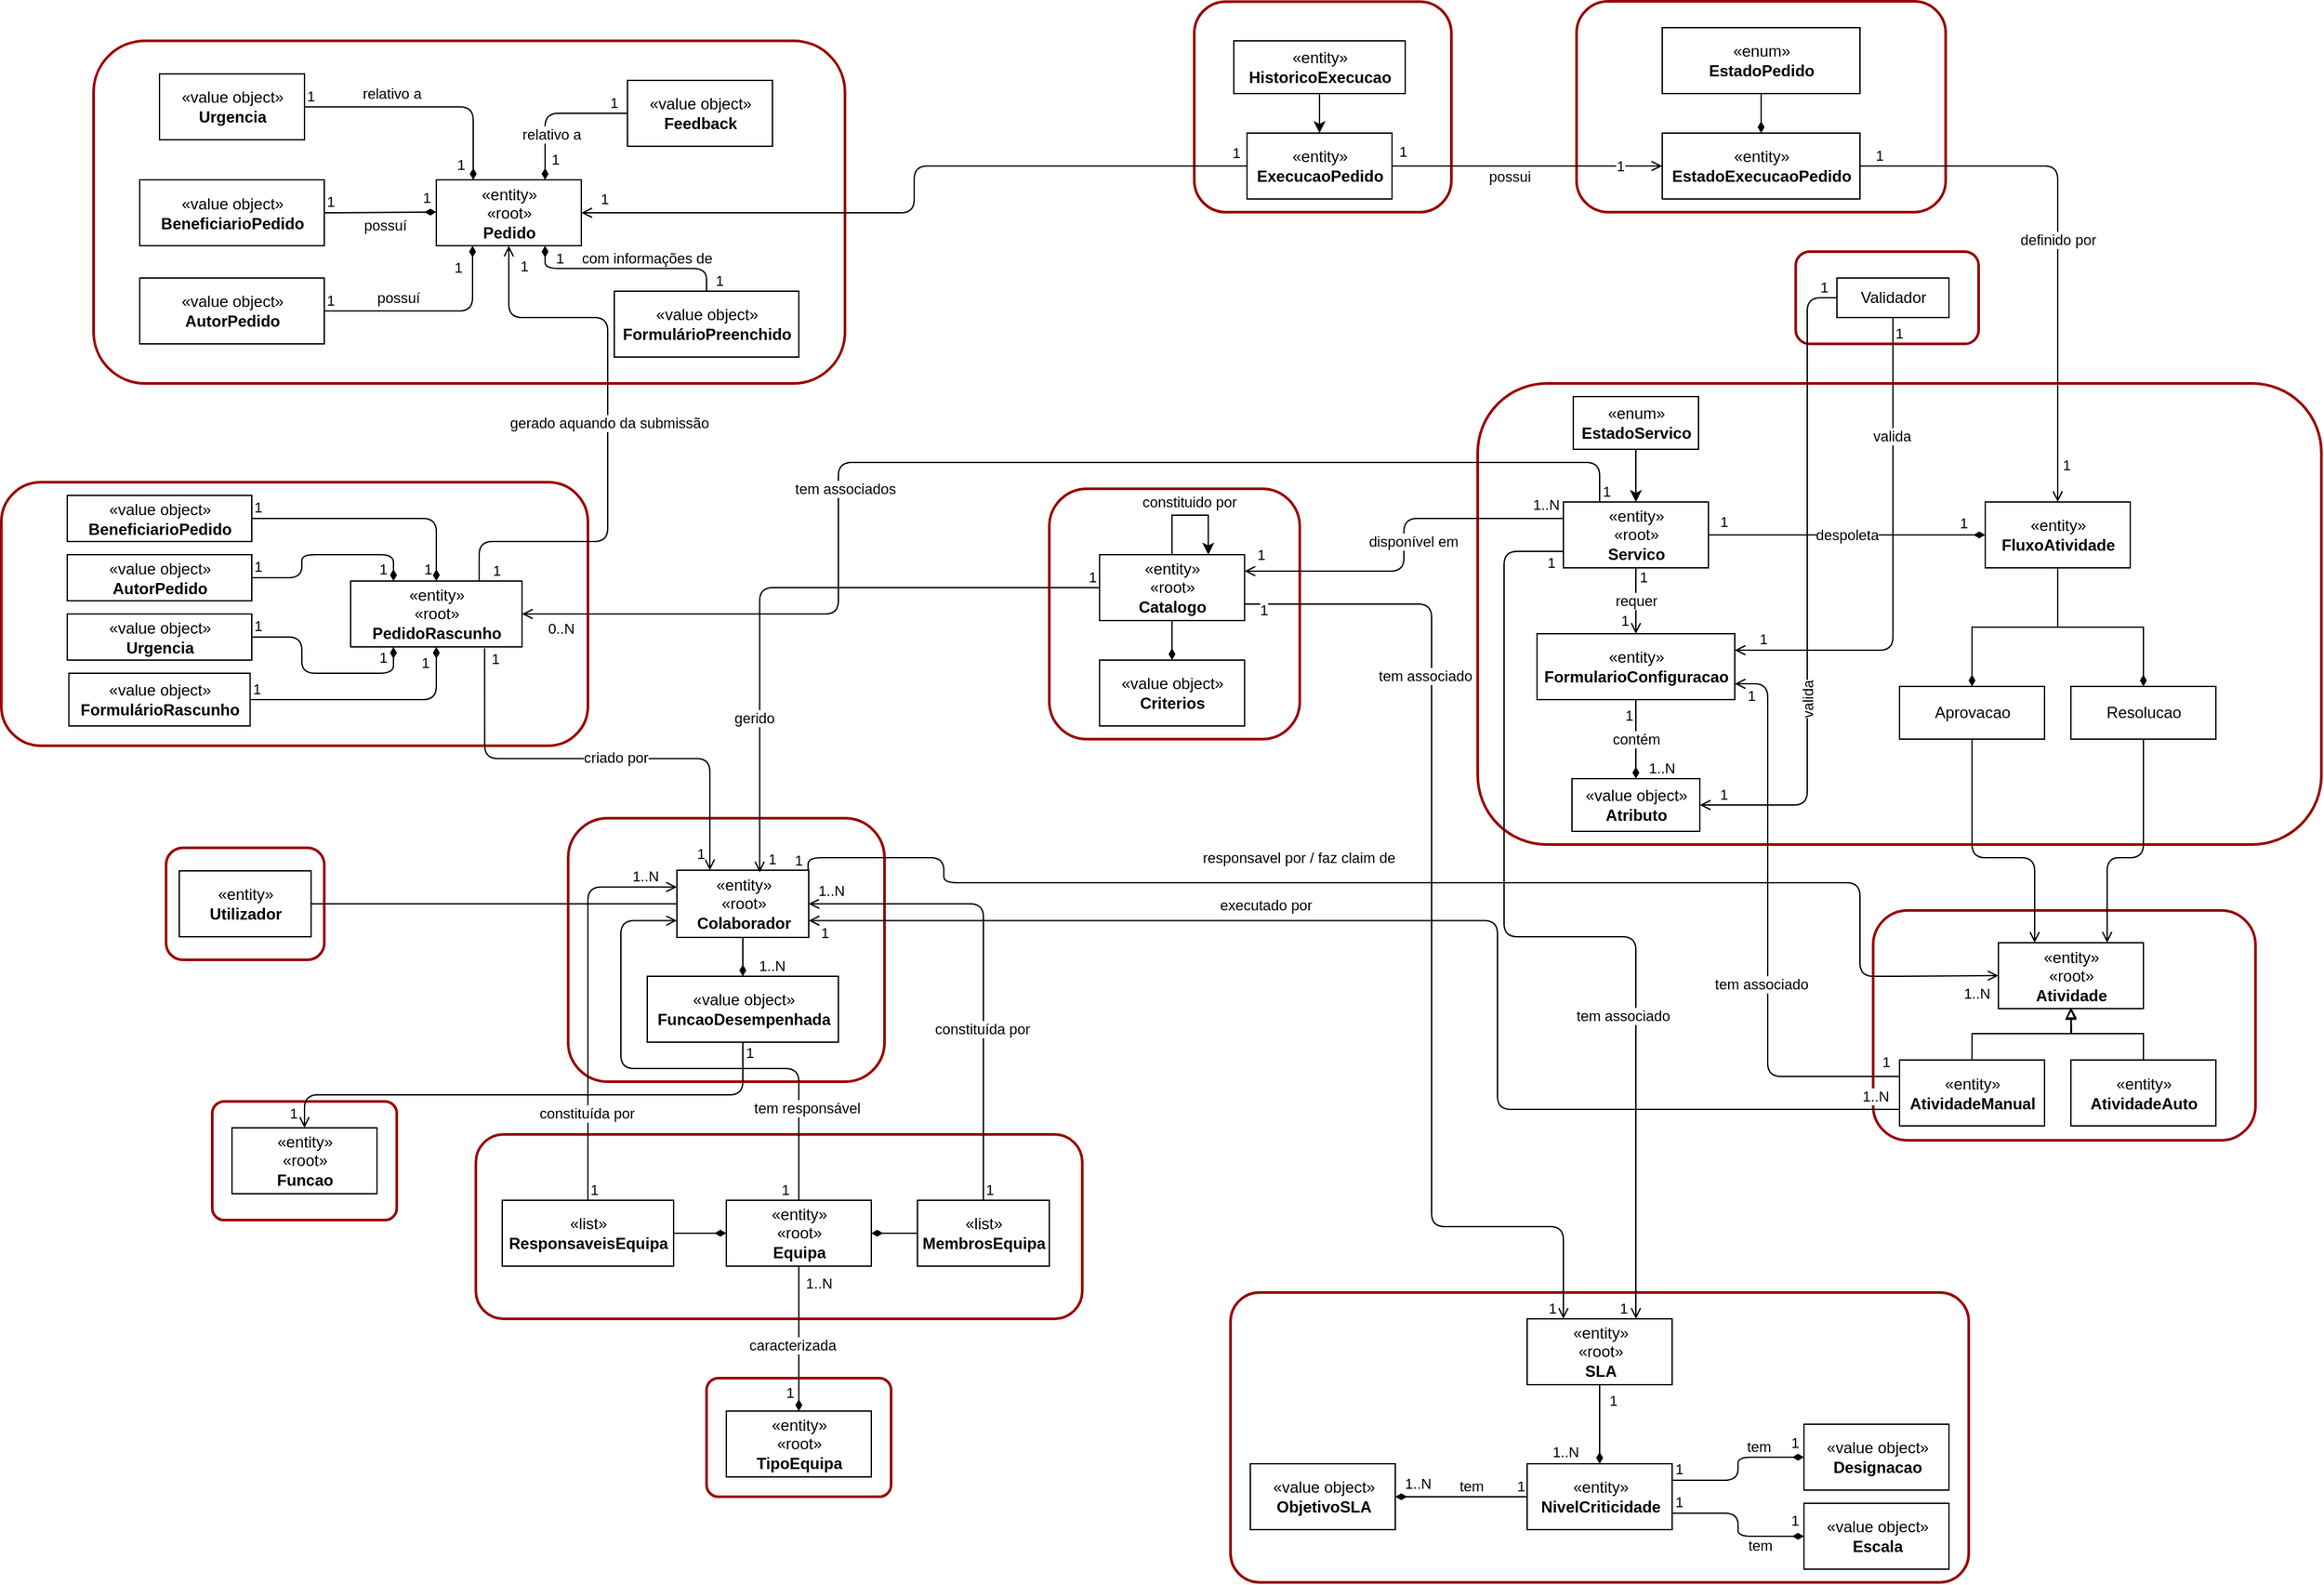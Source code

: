 <mxfile version="14.6.6" type="device" pages="3"><diagram id="rGpxF0bAcAN51rt8AeY9" name="V1.2"><mxGraphModel dx="1821" dy="1577" grid="1" gridSize="10" guides="1" tooltips="1" connect="1" arrows="1" fold="1" page="1" pageScale="1" pageWidth="850" pageHeight="1100" math="0" shadow="0"><root><mxCell id="G14_lY9MUv1vkQy9subj-0"/><mxCell id="G14_lY9MUv1vkQy9subj-1" parent="G14_lY9MUv1vkQy9subj-0"/><mxCell id="q6Raz4wSr_o6P3IxAcCy-0" value="" style="rounded=1;whiteSpace=wrap;html=1;strokeColor=#990000;strokeWidth=2;fillColor=none;" vertex="1" parent="G14_lY9MUv1vkQy9subj-1"><mxGeometry x="761.25" y="-140" width="138.75" height="70" as="geometry"/></mxCell><mxCell id="G14_lY9MUv1vkQy9subj-152" value="" style="rounded=1;arcSize=10;strokeWidth=2;fillColor=none;strokeColor=#990000;" parent="G14_lY9MUv1vkQy9subj-1" vertex="1"><mxGeometry x="-440" y="505" width="140" height="90" as="geometry"/></mxCell><mxCell id="G14_lY9MUv1vkQy9subj-2" value="" style="rounded=1;whiteSpace=wrap;html=1;strokeColor=#990000;fillColor=none;strokeWidth=2;" parent="G14_lY9MUv1vkQy9subj-1" vertex="1"><mxGeometry x="-530" y="-300" width="570" height="260" as="geometry"/></mxCell><mxCell id="G14_lY9MUv1vkQy9subj-3" value="" style="rounded=1;arcSize=10;strokeWidth=2;fillColor=none;strokeColor=#990000;" parent="G14_lY9MUv1vkQy9subj-1" vertex="1"><mxGeometry x="-65" y="715" width="140" height="90" as="geometry"/></mxCell><mxCell id="G14_lY9MUv1vkQy9subj-4" value="" style="rounded=1;whiteSpace=wrap;html=1;strokeColor=#990000;fillColor=none;strokeWidth=2;" parent="G14_lY9MUv1vkQy9subj-1" vertex="1"><mxGeometry x="-170" y="290" width="240" height="200" as="geometry"/></mxCell><mxCell id="G14_lY9MUv1vkQy9subj-5" value="" style="rounded=1;whiteSpace=wrap;html=1;strokeColor=#990000;strokeWidth=2;fillColor=none;" parent="G14_lY9MUv1vkQy9subj-1" vertex="1"><mxGeometry x="520" y="-40" width="640" height="350" as="geometry"/></mxCell><mxCell id="G14_lY9MUv1vkQy9subj-6" value="" style="rounded=1;whiteSpace=wrap;html=1;strokeColor=#990000;strokeWidth=2;fillColor=none;" parent="G14_lY9MUv1vkQy9subj-1" vertex="1"><mxGeometry x="595" y="-330" width="280" height="160" as="geometry"/></mxCell><mxCell id="G14_lY9MUv1vkQy9subj-7" value="" style="rounded=1;whiteSpace=wrap;html=1;strokeColor=#990000;fillColor=none;strokeWidth=2;" parent="G14_lY9MUv1vkQy9subj-1" vertex="1"><mxGeometry x="-475" y="312.5" width="120" height="85" as="geometry"/></mxCell><mxCell id="G14_lY9MUv1vkQy9subj-8" value="" style="rounded=1;whiteSpace=wrap;html=1;strokeColor=#990000;strokeWidth=2;fillColor=none;" parent="G14_lY9MUv1vkQy9subj-1" vertex="1"><mxGeometry x="305" y="-329.75" width="195" height="159.75" as="geometry"/></mxCell><mxCell id="G14_lY9MUv1vkQy9subj-9" value="" style="rounded=1;whiteSpace=wrap;html=1;strokeColor=#990000;strokeWidth=2;fillColor=none;" parent="G14_lY9MUv1vkQy9subj-1" vertex="1"><mxGeometry x="-240" y="530" width="460" height="140" as="geometry"/></mxCell><mxCell id="G14_lY9MUv1vkQy9subj-10" value="" style="rounded=1;whiteSpace=wrap;html=1;strokeColor=#990000;strokeWidth=2;fillColor=none;" parent="G14_lY9MUv1vkQy9subj-1" vertex="1"><mxGeometry x="820" y="360" width="290" height="174.5" as="geometry"/></mxCell><mxCell id="G14_lY9MUv1vkQy9subj-11" value="" style="rounded=1;whiteSpace=wrap;html=1;strokeColor=#990000;strokeWidth=2;fillColor=none;" parent="G14_lY9MUv1vkQy9subj-1" vertex="1"><mxGeometry x="195" y="40" width="190" height="190" as="geometry"/></mxCell><mxCell id="G14_lY9MUv1vkQy9subj-12" value="«entity»&lt;br&gt;«root»&lt;br&gt;&lt;b&gt;TipoEquipa&lt;/b&gt;" style="html=1;" parent="G14_lY9MUv1vkQy9subj-1" vertex="1"><mxGeometry x="-50" y="740" width="110" height="50" as="geometry"/></mxCell><mxCell id="G14_lY9MUv1vkQy9subj-13" value="" style="rounded=1;arcSize=10;strokeWidth=2;fillColor=none;strokeColor=#990000;" parent="G14_lY9MUv1vkQy9subj-1" vertex="1"><mxGeometry x="332.5" y="650" width="560" height="220" as="geometry"/></mxCell><mxCell id="G14_lY9MUv1vkQy9subj-17" value="Aprovacao" style="html=1;" parent="G14_lY9MUv1vkQy9subj-1" vertex="1"><mxGeometry x="840" y="190" width="110" height="40" as="geometry"/></mxCell><mxCell id="G14_lY9MUv1vkQy9subj-18" value="«value object»&lt;br&gt;&lt;b&gt;Criterios&lt;/b&gt;" style="html=1;" parent="G14_lY9MUv1vkQy9subj-1" vertex="1"><mxGeometry x="233.14" y="170" width="110" height="50" as="geometry"/></mxCell><mxCell id="G14_lY9MUv1vkQy9subj-20" value="«value object»&lt;br&gt;&lt;b&gt;Atributo&lt;/b&gt;" style="html=1;" parent="G14_lY9MUv1vkQy9subj-1" vertex="1"><mxGeometry x="591.5" y="260" width="97" height="40" as="geometry"/></mxCell><mxCell id="G14_lY9MUv1vkQy9subj-24" value="Resolucao" style="html=1;" parent="G14_lY9MUv1vkQy9subj-1" vertex="1"><mxGeometry x="970" y="190" width="110" height="40" as="geometry"/></mxCell><mxCell id="G14_lY9MUv1vkQy9subj-25" value="«entity»&lt;br&gt;«root»&lt;br&gt;&lt;b&gt;Atividade&lt;/b&gt;" style="html=1;" parent="G14_lY9MUv1vkQy9subj-1" vertex="1"><mxGeometry x="915" y="384.5" width="110" height="50" as="geometry"/></mxCell><mxCell id="G14_lY9MUv1vkQy9subj-26" value="" style="edgeStyle=orthogonalEdgeStyle;rounded=0;orthogonalLoop=1;jettySize=auto;html=1;endArrow=diamondThin;endFill=1;entryX=0.5;entryY=0;entryDx=0;entryDy=0;" parent="G14_lY9MUv1vkQy9subj-1" source="G14_lY9MUv1vkQy9subj-31" target="G14_lY9MUv1vkQy9subj-12" edge="1"><mxGeometry relative="1" as="geometry"><mxPoint x="2.5" y="730" as="targetPoint"/></mxGeometry></mxCell><mxCell id="G14_lY9MUv1vkQy9subj-28" value="caracterizada" style="edgeLabel;html=1;align=center;verticalAlign=middle;resizable=0;points=[];" parent="G14_lY9MUv1vkQy9subj-26" vertex="1" connectable="0"><mxGeometry x="-0.169" relative="1" as="geometry"><mxPoint x="-5" y="14" as="offset"/></mxGeometry></mxCell><mxCell id="G14_lY9MUv1vkQy9subj-29" value="1" style="edgeLabel;html=1;align=center;verticalAlign=middle;resizable=0;points=[];" parent="G14_lY9MUv1vkQy9subj-26" vertex="1" connectable="0"><mxGeometry x="0.62" relative="1" as="geometry"><mxPoint x="-7" y="7" as="offset"/></mxGeometry></mxCell><mxCell id="G14_lY9MUv1vkQy9subj-30" value="1..N" style="edgeLabel;html=1;align=center;verticalAlign=middle;resizable=0;points=[];" parent="G14_lY9MUv1vkQy9subj-26" vertex="1" connectable="0"><mxGeometry x="-0.844" relative="1" as="geometry"><mxPoint x="15" y="4" as="offset"/></mxGeometry></mxCell><mxCell id="G14_lY9MUv1vkQy9subj-31" value="«entity»&lt;br&gt;«root»&lt;br&gt;&lt;b&gt;Equipa&lt;/b&gt;" style="html=1;" parent="G14_lY9MUv1vkQy9subj-1" vertex="1"><mxGeometry x="-50" y="580" width="110" height="50" as="geometry"/></mxCell><mxCell id="G14_lY9MUv1vkQy9subj-32" value="" style="edgeStyle=orthogonalEdgeStyle;rounded=0;orthogonalLoop=1;jettySize=auto;html=1;endArrow=diamondThin;endFill=1;" parent="G14_lY9MUv1vkQy9subj-1" source="G14_lY9MUv1vkQy9subj-33" target="G14_lY9MUv1vkQy9subj-18" edge="1"><mxGeometry relative="1" as="geometry"/></mxCell><mxCell id="G14_lY9MUv1vkQy9subj-33" value="«entity»&lt;br&gt;«root»&lt;br&gt;&lt;b&gt;Catalogo&lt;/b&gt;" style="html=1;" parent="G14_lY9MUv1vkQy9subj-1" vertex="1"><mxGeometry x="233.14" y="90" width="110" height="50" as="geometry"/></mxCell><mxCell id="G14_lY9MUv1vkQy9subj-38" value="«entity»&lt;br&gt;«root»&lt;br&gt;&lt;b&gt;Servico&lt;/b&gt;" style="html=1;" parent="G14_lY9MUv1vkQy9subj-1" vertex="1"><mxGeometry x="585" y="50" width="110" height="50" as="geometry"/></mxCell><mxCell id="G14_lY9MUv1vkQy9subj-39" value="«entity»&lt;br&gt;&lt;b&gt;FormularioConfiguracao&lt;/b&gt;" style="html=1;" parent="G14_lY9MUv1vkQy9subj-1" vertex="1"><mxGeometry x="565" y="150" width="150" height="50" as="geometry"/></mxCell><mxCell id="G14_lY9MUv1vkQy9subj-215" value="" style="edgeStyle=orthogonalEdgeStyle;rounded=0;orthogonalLoop=1;jettySize=auto;html=1;endArrow=diamondThin;endFill=1;" parent="G14_lY9MUv1vkQy9subj-1" source="G14_lY9MUv1vkQy9subj-40" target="G14_lY9MUv1vkQy9subj-63" edge="1"><mxGeometry relative="1" as="geometry"/></mxCell><mxCell id="G14_lY9MUv1vkQy9subj-40" value="«entity»&lt;br&gt;«root»&lt;br&gt;&lt;b&gt;Colaborador&lt;/b&gt;" style="html=1;" parent="G14_lY9MUv1vkQy9subj-1" vertex="1"><mxGeometry x="-87.5" y="329.5" width="100" height="51" as="geometry"/></mxCell><mxCell id="G14_lY9MUv1vkQy9subj-41" value="" style="endArrow=none;html=1;entryX=0;entryY=0.5;entryDx=0;entryDy=0;exitX=1;exitY=0.5;exitDx=0;exitDy=0;" parent="G14_lY9MUv1vkQy9subj-1" source="G14_lY9MUv1vkQy9subj-79" target="G14_lY9MUv1vkQy9subj-40" edge="1"><mxGeometry width="50" height="50" relative="1" as="geometry"><mxPoint x="-265" y="380" as="sourcePoint"/><mxPoint x="-215" y="330" as="targetPoint"/></mxGeometry></mxCell><mxCell id="G14_lY9MUv1vkQy9subj-42" style="edgeStyle=orthogonalEdgeStyle;rounded=0;orthogonalLoop=1;jettySize=auto;html=1;entryX=0.5;entryY=1;entryDx=0;entryDy=0;endArrow=block;endFill=0;" parent="G14_lY9MUv1vkQy9subj-1" source="G14_lY9MUv1vkQy9subj-43" target="G14_lY9MUv1vkQy9subj-25" edge="1"><mxGeometry relative="1" as="geometry"/></mxCell><mxCell id="G14_lY9MUv1vkQy9subj-43" value="«entity»&lt;br&gt;&lt;b&gt;AtividadeManual&lt;/b&gt;" style="html=1;" parent="G14_lY9MUv1vkQy9subj-1" vertex="1"><mxGeometry x="840" y="473.5" width="110" height="50" as="geometry"/></mxCell><mxCell id="G14_lY9MUv1vkQy9subj-44" style="edgeStyle=orthogonalEdgeStyle;rounded=0;orthogonalLoop=1;jettySize=auto;html=1;exitX=0.5;exitY=0;exitDx=0;exitDy=0;endArrow=block;endFill=0;" parent="G14_lY9MUv1vkQy9subj-1" source="G14_lY9MUv1vkQy9subj-45" edge="1"><mxGeometry relative="1" as="geometry"><mxPoint x="970" y="433.5" as="targetPoint"/></mxGeometry></mxCell><mxCell id="G14_lY9MUv1vkQy9subj-45" value="«entity»&lt;br&gt;&lt;b&gt;AtividadeAuto&lt;/b&gt;" style="html=1;" parent="G14_lY9MUv1vkQy9subj-1" vertex="1"><mxGeometry x="970" y="473.5" width="110" height="50" as="geometry"/></mxCell><mxCell id="G14_lY9MUv1vkQy9subj-46" style="edgeStyle=orthogonalEdgeStyle;rounded=0;orthogonalLoop=1;jettySize=auto;html=1;entryX=0.5;entryY=0;entryDx=0;entryDy=0;endArrow=diamondThin;endFill=1;" parent="G14_lY9MUv1vkQy9subj-1" source="G14_lY9MUv1vkQy9subj-48" target="G14_lY9MUv1vkQy9subj-17" edge="1"><mxGeometry relative="1" as="geometry"/></mxCell><mxCell id="G14_lY9MUv1vkQy9subj-47" style="edgeStyle=orthogonalEdgeStyle;rounded=0;orthogonalLoop=1;jettySize=auto;html=1;endArrow=diamondThin;endFill=1;" parent="G14_lY9MUv1vkQy9subj-1" source="G14_lY9MUv1vkQy9subj-48" target="G14_lY9MUv1vkQy9subj-24" edge="1"><mxGeometry relative="1" as="geometry"/></mxCell><mxCell id="G14_lY9MUv1vkQy9subj-48" value="«entity»&lt;br&gt;&lt;b&gt;FluxoAtividade&lt;/b&gt;" style="html=1;" parent="G14_lY9MUv1vkQy9subj-1" vertex="1"><mxGeometry x="905" y="50" width="110" height="50" as="geometry"/></mxCell><mxCell id="G14_lY9MUv1vkQy9subj-49" value="«entity»&lt;br&gt;«root»&lt;br&gt;&lt;b&gt;SLA&lt;/b&gt;" style="html=1;" parent="G14_lY9MUv1vkQy9subj-1" vertex="1"><mxGeometry x="557.5" y="670" width="110" height="50" as="geometry"/></mxCell><mxCell id="G14_lY9MUv1vkQy9subj-50" value="«entity»&lt;br&gt;&lt;b&gt;NivelCriticidade&lt;/b&gt;" style="html=1;" parent="G14_lY9MUv1vkQy9subj-1" vertex="1"><mxGeometry x="557.5" y="780" width="110" height="50" as="geometry"/></mxCell><mxCell id="G14_lY9MUv1vkQy9subj-52" value="«entity»&lt;br&gt;«root»&lt;br&gt;&lt;b&gt;Pedido&lt;/b&gt;" style="html=1;" parent="G14_lY9MUv1vkQy9subj-1" vertex="1"><mxGeometry x="-270" y="-194.5" width="110" height="50" as="geometry"/></mxCell><mxCell id="G14_lY9MUv1vkQy9subj-57" style="edgeStyle=orthogonalEdgeStyle;rounded=0;orthogonalLoop=1;jettySize=auto;html=1;entryX=0;entryY=0.5;entryDx=0;entryDy=0;endArrow=open;endFill=0;" parent="G14_lY9MUv1vkQy9subj-1" source="G14_lY9MUv1vkQy9subj-61" target="G14_lY9MUv1vkQy9subj-73" edge="1"><mxGeometry relative="1" as="geometry"/></mxCell><mxCell id="G14_lY9MUv1vkQy9subj-58" value="1" style="edgeLabel;html=1;align=center;verticalAlign=middle;resizable=0;points=[];" parent="G14_lY9MUv1vkQy9subj-57" vertex="1" connectable="0"><mxGeometry x="-0.817" relative="1" as="geometry"><mxPoint x="-11" y="-11" as="offset"/></mxGeometry></mxCell><mxCell id="G14_lY9MUv1vkQy9subj-59" value="1" style="edgeLabel;html=1;align=center;verticalAlign=middle;resizable=0;points=[];" parent="G14_lY9MUv1vkQy9subj-57" vertex="1" connectable="0"><mxGeometry x="0.683" relative="1" as="geometry"><mxPoint as="offset"/></mxGeometry></mxCell><mxCell id="G14_lY9MUv1vkQy9subj-60" value="possui" style="edgeLabel;html=1;align=center;verticalAlign=middle;resizable=0;points=[];" parent="G14_lY9MUv1vkQy9subj-57" vertex="1" connectable="0"><mxGeometry x="-0.333" y="-1" relative="1" as="geometry"><mxPoint x="20" y="7" as="offset"/></mxGeometry></mxCell><mxCell id="G14_lY9MUv1vkQy9subj-61" value="«entity»&lt;br&gt;&lt;b&gt;ExecucaoPedido&lt;/b&gt;" style="html=1;" parent="G14_lY9MUv1vkQy9subj-1" vertex="1"><mxGeometry x="345" y="-230" width="110" height="50" as="geometry"/></mxCell><mxCell id="G14_lY9MUv1vkQy9subj-62" value="«value object»&lt;br&gt;&lt;b&gt;ObjetivoSLA&lt;/b&gt;" style="html=1;" parent="G14_lY9MUv1vkQy9subj-1" vertex="1"><mxGeometry x="347.5" y="780" width="110" height="50" as="geometry"/></mxCell><mxCell id="G14_lY9MUv1vkQy9subj-63" value="«value object»&lt;br&gt;&lt;b&gt;FuncaoDesempenhada&lt;/b&gt;" style="html=1;" parent="G14_lY9MUv1vkQy9subj-1" vertex="1"><mxGeometry x="-110" y="410" width="145" height="50" as="geometry"/></mxCell><mxCell id="G14_lY9MUv1vkQy9subj-67" value="requer" style="endArrow=open;html=1;edgeStyle=orthogonalEdgeStyle;exitX=0.5;exitY=1;exitDx=0;exitDy=0;entryX=0.5;entryY=0;entryDx=0;entryDy=0;endFill=0;" parent="G14_lY9MUv1vkQy9subj-1" source="G14_lY9MUv1vkQy9subj-38" target="G14_lY9MUv1vkQy9subj-39" edge="1"><mxGeometry relative="1" as="geometry"><mxPoint x="505" y="149" as="sourcePoint"/><mxPoint x="665" y="149" as="targetPoint"/></mxGeometry></mxCell><mxCell id="G14_lY9MUv1vkQy9subj-68" value="1" style="edgeLabel;resizable=0;html=1;align=left;verticalAlign=bottom;" parent="G14_lY9MUv1vkQy9subj-67" connectable="0" vertex="1"><mxGeometry x="-1" relative="1" as="geometry"><mxPoint x="1" y="15" as="offset"/></mxGeometry></mxCell><mxCell id="G14_lY9MUv1vkQy9subj-69" value="1" style="edgeLabel;resizable=0;html=1;align=right;verticalAlign=bottom;" parent="G14_lY9MUv1vkQy9subj-67" connectable="0" vertex="1"><mxGeometry x="1" relative="1" as="geometry"><mxPoint x="-5" y="-2" as="offset"/></mxGeometry></mxCell><mxCell id="G14_lY9MUv1vkQy9subj-70" value="despoleta" style="endArrow=diamondThin;html=1;edgeStyle=orthogonalEdgeStyle;exitX=1;exitY=0.5;exitDx=0;exitDy=0;entryX=0;entryY=0.5;entryDx=0;entryDy=0;endFill=1;" parent="G14_lY9MUv1vkQy9subj-1" source="G14_lY9MUv1vkQy9subj-38" target="G14_lY9MUv1vkQy9subj-48" edge="1"><mxGeometry relative="1" as="geometry"><mxPoint x="645" y="75" as="sourcePoint"/><mxPoint x="850" y="75.0" as="targetPoint"/><Array as="points"/><mxPoint as="offset"/></mxGeometry></mxCell><mxCell id="G14_lY9MUv1vkQy9subj-71" value="1" style="edgeLabel;resizable=0;html=1;align=left;verticalAlign=bottom;" parent="G14_lY9MUv1vkQy9subj-70" connectable="0" vertex="1"><mxGeometry x="-1" relative="1" as="geometry"><mxPoint x="7" y="-2" as="offset"/></mxGeometry></mxCell><mxCell id="G14_lY9MUv1vkQy9subj-72" value="1" style="edgeLabel;resizable=0;html=1;align=right;verticalAlign=bottom;" parent="G14_lY9MUv1vkQy9subj-70" connectable="0" vertex="1"><mxGeometry x="1" relative="1" as="geometry"><mxPoint x="-13" y="-1" as="offset"/></mxGeometry></mxCell><mxCell id="G14_lY9MUv1vkQy9subj-73" value="«entity»&lt;br&gt;&lt;b&gt;EstadoExecucaoPedido&lt;/b&gt;" style="html=1;" parent="G14_lY9MUv1vkQy9subj-1" vertex="1"><mxGeometry x="660" y="-230" width="150" height="50" as="geometry"/></mxCell><mxCell id="G14_lY9MUv1vkQy9subj-74" style="edgeStyle=orthogonalEdgeStyle;rounded=0;orthogonalLoop=1;jettySize=auto;html=1;entryX=0.5;entryY=0;entryDx=0;entryDy=0;exitX=0.5;exitY=1;exitDx=0;exitDy=0;endArrow=diamondThin;endFill=1;" parent="G14_lY9MUv1vkQy9subj-1" source="G14_lY9MUv1vkQy9subj-172" target="G14_lY9MUv1vkQy9subj-73" edge="1"><mxGeometry relative="1" as="geometry"><mxPoint x="735" y="-290.0" as="sourcePoint"/></mxGeometry></mxCell><mxCell id="G14_lY9MUv1vkQy9subj-75" value="" style="endArrow=open;html=1;edgeStyle=orthogonalEdgeStyle;exitX=0;exitY=0.75;exitDx=0;exitDy=0;entryX=1;entryY=0.75;entryDx=0;entryDy=0;endFill=0;" parent="G14_lY9MUv1vkQy9subj-1" source="G14_lY9MUv1vkQy9subj-43" target="G14_lY9MUv1vkQy9subj-40" edge="1"><mxGeometry relative="1" as="geometry"><mxPoint x="475" y="230" as="sourcePoint"/><mxPoint x="635" y="230" as="targetPoint"/><Array as="points"><mxPoint x="535" y="511"/><mxPoint x="535" y="368"/></Array></mxGeometry></mxCell><mxCell id="G14_lY9MUv1vkQy9subj-76" value="1..N" style="edgeLabel;resizable=0;html=1;align=left;verticalAlign=bottom;" parent="G14_lY9MUv1vkQy9subj-75" connectable="0" vertex="1"><mxGeometry x="-1" relative="1" as="geometry"><mxPoint x="-30" y="-2" as="offset"/></mxGeometry></mxCell><mxCell id="G14_lY9MUv1vkQy9subj-77" value="1" style="edgeLabel;resizable=0;html=1;align=right;verticalAlign=bottom;" parent="G14_lY9MUv1vkQy9subj-75" connectable="0" vertex="1"><mxGeometry x="1" relative="1" as="geometry"><mxPoint x="16" y="18" as="offset"/></mxGeometry></mxCell><mxCell id="G14_lY9MUv1vkQy9subj-78" value="executado por" style="edgeLabel;html=1;align=center;verticalAlign=middle;resizable=0;points=[];" parent="G14_lY9MUv1vkQy9subj-75" vertex="1" connectable="0"><mxGeometry x="0.007" y="1" relative="1" as="geometry"><mxPoint x="-136" y="-13" as="offset"/></mxGeometry></mxCell><mxCell id="G14_lY9MUv1vkQy9subj-79" value="«entity»&lt;br&gt;&lt;b&gt;Utilizador&lt;/b&gt;" style="html=1;" parent="G14_lY9MUv1vkQy9subj-1" vertex="1"><mxGeometry x="-465" y="330" width="100" height="50" as="geometry"/></mxCell><mxCell id="G14_lY9MUv1vkQy9subj-80" value="«value object»&lt;br&gt;&lt;b&gt;Feedback&lt;/b&gt;" style="html=1;" parent="G14_lY9MUv1vkQy9subj-1" vertex="1"><mxGeometry x="-125" y="-270" width="110" height="50" as="geometry"/></mxCell><mxCell id="G14_lY9MUv1vkQy9subj-82" value="«value object»&lt;br&gt;&lt;b&gt;Designacao&lt;/b&gt;" style="html=1;" parent="G14_lY9MUv1vkQy9subj-1" vertex="1"><mxGeometry x="767.5" y="750" width="110" height="50" as="geometry"/></mxCell><mxCell id="G14_lY9MUv1vkQy9subj-83" value="«value object»&lt;br&gt;&lt;b&gt;Escala&lt;/b&gt;" style="html=1;" parent="G14_lY9MUv1vkQy9subj-1" vertex="1"><mxGeometry x="767.5" y="810" width="110" height="50" as="geometry"/></mxCell><mxCell id="G14_lY9MUv1vkQy9subj-84" value="" style="endArrow=diamondThin;html=1;edgeStyle=orthogonalEdgeStyle;exitX=1;exitY=0.25;exitDx=0;exitDy=0;entryX=0;entryY=0.5;entryDx=0;entryDy=0;endFill=1;" parent="G14_lY9MUv1vkQy9subj-1" source="G14_lY9MUv1vkQy9subj-50" target="G14_lY9MUv1vkQy9subj-82" edge="1"><mxGeometry relative="1" as="geometry"><mxPoint x="762.5" y="690" as="sourcePoint"/><mxPoint x="922.5" y="690" as="targetPoint"/></mxGeometry></mxCell><mxCell id="G14_lY9MUv1vkQy9subj-85" value="1" style="edgeLabel;resizable=0;html=1;align=left;verticalAlign=bottom;" parent="G14_lY9MUv1vkQy9subj-84" connectable="0" vertex="1"><mxGeometry x="-1" relative="1" as="geometry"/></mxCell><mxCell id="G14_lY9MUv1vkQy9subj-86" value="1" style="edgeLabel;resizable=0;html=1;align=right;verticalAlign=bottom;" parent="G14_lY9MUv1vkQy9subj-84" connectable="0" vertex="1"><mxGeometry x="1" relative="1" as="geometry"><mxPoint x="-3" y="-3" as="offset"/></mxGeometry></mxCell><mxCell id="G14_lY9MUv1vkQy9subj-87" value="tem" style="edgeLabel;html=1;align=center;verticalAlign=middle;resizable=0;points=[];" parent="G14_lY9MUv1vkQy9subj-84" vertex="1" connectable="0"><mxGeometry x="0.407" relative="1" as="geometry"><mxPoint y="-8" as="offset"/></mxGeometry></mxCell><mxCell id="G14_lY9MUv1vkQy9subj-88" value="" style="endArrow=diamondThin;html=1;edgeStyle=orthogonalEdgeStyle;exitX=1;exitY=0.75;exitDx=0;exitDy=0;entryX=0;entryY=0.5;entryDx=0;entryDy=0;endFill=1;" parent="G14_lY9MUv1vkQy9subj-1" source="G14_lY9MUv1vkQy9subj-50" target="G14_lY9MUv1vkQy9subj-83" edge="1"><mxGeometry relative="1" as="geometry"><mxPoint x="477.5" y="630" as="sourcePoint"/><mxPoint x="637.5" y="630" as="targetPoint"/></mxGeometry></mxCell><mxCell id="G14_lY9MUv1vkQy9subj-89" value="1" style="edgeLabel;resizable=0;html=1;align=left;verticalAlign=bottom;" parent="G14_lY9MUv1vkQy9subj-88" connectable="0" vertex="1"><mxGeometry x="-1" relative="1" as="geometry"/></mxCell><mxCell id="G14_lY9MUv1vkQy9subj-90" value="1" style="edgeLabel;resizable=0;html=1;align=right;verticalAlign=bottom;" parent="G14_lY9MUv1vkQy9subj-88" connectable="0" vertex="1"><mxGeometry x="1" relative="1" as="geometry"><mxPoint x="-3" y="-4" as="offset"/></mxGeometry></mxCell><mxCell id="G14_lY9MUv1vkQy9subj-91" value="tem" style="edgeLabel;html=1;align=center;verticalAlign=middle;resizable=0;points=[];" parent="G14_lY9MUv1vkQy9subj-88" vertex="1" connectable="0"><mxGeometry x="0.42" y="-2" relative="1" as="geometry"><mxPoint y="5" as="offset"/></mxGeometry></mxCell><mxCell id="G14_lY9MUv1vkQy9subj-92" value="" style="endArrow=diamondThin;html=1;edgeStyle=orthogonalEdgeStyle;exitX=0;exitY=0.5;exitDx=0;exitDy=0;entryX=1;entryY=0.5;entryDx=0;entryDy=0;endFill=1;" parent="G14_lY9MUv1vkQy9subj-1" source="G14_lY9MUv1vkQy9subj-50" target="G14_lY9MUv1vkQy9subj-62" edge="1"><mxGeometry relative="1" as="geometry"><mxPoint x="477.5" y="630" as="sourcePoint"/><mxPoint x="637.5" y="630" as="targetPoint"/></mxGeometry></mxCell><mxCell id="G14_lY9MUv1vkQy9subj-93" value="1" style="edgeLabel;resizable=0;html=1;align=left;verticalAlign=bottom;" parent="G14_lY9MUv1vkQy9subj-92" connectable="0" vertex="1"><mxGeometry x="-1" relative="1" as="geometry"><mxPoint x="-10" as="offset"/></mxGeometry></mxCell><mxCell id="G14_lY9MUv1vkQy9subj-94" value="1..N" style="edgeLabel;resizable=0;html=1;align=right;verticalAlign=bottom;" parent="G14_lY9MUv1vkQy9subj-92" connectable="0" vertex="1"><mxGeometry x="1" relative="1" as="geometry"><mxPoint x="28" y="-2" as="offset"/></mxGeometry></mxCell><mxCell id="G14_lY9MUv1vkQy9subj-95" value="tem" style="edgeLabel;html=1;align=center;verticalAlign=middle;resizable=0;points=[];" parent="G14_lY9MUv1vkQy9subj-92" vertex="1" connectable="0"><mxGeometry x="-0.179" y="1" relative="1" as="geometry"><mxPoint x="-2" y="-9" as="offset"/></mxGeometry></mxCell><mxCell id="G14_lY9MUv1vkQy9subj-96" value="" style="endArrow=diamondThin;html=1;edgeStyle=orthogonalEdgeStyle;exitX=0.5;exitY=1;exitDx=0;exitDy=0;entryX=0.5;entryY=0;entryDx=0;entryDy=0;endFill=1;" parent="G14_lY9MUv1vkQy9subj-1" source="G14_lY9MUv1vkQy9subj-49" target="G14_lY9MUv1vkQy9subj-50" edge="1"><mxGeometry relative="1" as="geometry"><mxPoint x="612.5" y="650" as="sourcePoint"/><mxPoint x="737.5" y="600" as="targetPoint"/></mxGeometry></mxCell><mxCell id="G14_lY9MUv1vkQy9subj-97" value="1" style="edgeLabel;resizable=0;html=1;align=left;verticalAlign=bottom;" parent="G14_lY9MUv1vkQy9subj-96" connectable="0" vertex="1"><mxGeometry x="-1" relative="1" as="geometry"><mxPoint x="5" y="20" as="offset"/></mxGeometry></mxCell><mxCell id="G14_lY9MUv1vkQy9subj-98" value="1..N" style="edgeLabel;resizable=0;html=1;align=right;verticalAlign=bottom;" parent="G14_lY9MUv1vkQy9subj-96" connectable="0" vertex="1"><mxGeometry x="1" relative="1" as="geometry"><mxPoint x="-15" y="-1" as="offset"/></mxGeometry></mxCell><mxCell id="G14_lY9MUv1vkQy9subj-99" value="" style="endArrow=diamondThin;html=1;edgeStyle=orthogonalEdgeStyle;exitX=0.5;exitY=1;exitDx=0;exitDy=0;entryX=0.5;entryY=0;entryDx=0;entryDy=0;endFill=1;" parent="G14_lY9MUv1vkQy9subj-1" source="G14_lY9MUv1vkQy9subj-39" target="G14_lY9MUv1vkQy9subj-20" edge="1"><mxGeometry relative="1" as="geometry"><mxPoint x="425" y="260" as="sourcePoint"/><mxPoint x="585" y="260" as="targetPoint"/></mxGeometry></mxCell><mxCell id="G14_lY9MUv1vkQy9subj-100" value="1" style="edgeLabel;resizable=0;html=1;align=left;verticalAlign=bottom;" parent="G14_lY9MUv1vkQy9subj-99" connectable="0" vertex="1"><mxGeometry x="-1" relative="1" as="geometry"><mxPoint x="-10" y="20" as="offset"/></mxGeometry></mxCell><mxCell id="G14_lY9MUv1vkQy9subj-101" value="1..N" style="edgeLabel;resizable=0;html=1;align=right;verticalAlign=bottom;" parent="G14_lY9MUv1vkQy9subj-99" connectable="0" vertex="1"><mxGeometry x="1" relative="1" as="geometry"><mxPoint x="30" as="offset"/></mxGeometry></mxCell><mxCell id="G14_lY9MUv1vkQy9subj-102" value="contém" style="edgeLabel;html=1;align=center;verticalAlign=middle;resizable=0;points=[];" parent="G14_lY9MUv1vkQy9subj-99" vertex="1" connectable="0"><mxGeometry x="-0.05" relative="1" as="geometry"><mxPoint y="1" as="offset"/></mxGeometry></mxCell><mxCell id="G14_lY9MUv1vkQy9subj-103" value="" style="endArrow=open;html=1;edgeStyle=orthogonalEdgeStyle;exitX=0;exitY=0.25;exitDx=0;exitDy=0;entryX=1;entryY=0.75;entryDx=0;entryDy=0;endFill=0;" parent="G14_lY9MUv1vkQy9subj-1" source="G14_lY9MUv1vkQy9subj-43" target="G14_lY9MUv1vkQy9subj-39" edge="1"><mxGeometry relative="1" as="geometry"><mxPoint x="525" y="260" as="sourcePoint"/><mxPoint x="685" y="260" as="targetPoint"/><Array as="points"><mxPoint x="740" y="486"/><mxPoint x="740" y="188"/><mxPoint x="715" y="188"/></Array></mxGeometry></mxCell><mxCell id="G14_lY9MUv1vkQy9subj-104" value="1" style="edgeLabel;resizable=0;html=1;align=left;verticalAlign=bottom;" parent="G14_lY9MUv1vkQy9subj-103" connectable="0" vertex="1"><mxGeometry x="-1" relative="1" as="geometry"><mxPoint x="-15" y="-3" as="offset"/></mxGeometry></mxCell><mxCell id="G14_lY9MUv1vkQy9subj-105" value="1" style="edgeLabel;resizable=0;html=1;align=right;verticalAlign=bottom;" parent="G14_lY9MUv1vkQy9subj-103" connectable="0" vertex="1"><mxGeometry x="1" relative="1" as="geometry"><mxPoint x="16" y="18" as="offset"/></mxGeometry></mxCell><mxCell id="G14_lY9MUv1vkQy9subj-106" value="tem associado" style="edgeLabel;html=1;align=center;verticalAlign=middle;resizable=0;points=[];" parent="G14_lY9MUv1vkQy9subj-103" vertex="1" connectable="0"><mxGeometry x="-0.062" y="-1" relative="1" as="geometry"><mxPoint x="-6" y="28" as="offset"/></mxGeometry></mxCell><mxCell id="G14_lY9MUv1vkQy9subj-107" value="" style="endArrow=open;html=1;edgeStyle=orthogonalEdgeStyle;exitX=1;exitY=0.75;exitDx=0;exitDy=0;entryX=0.25;entryY=0;entryDx=0;entryDy=0;endFill=0;" parent="G14_lY9MUv1vkQy9subj-1" source="G14_lY9MUv1vkQy9subj-33" target="G14_lY9MUv1vkQy9subj-49" edge="1"><mxGeometry relative="1" as="geometry"><mxPoint x="565" y="270" as="sourcePoint"/><mxPoint x="725" y="270" as="targetPoint"/><Array as="points"><mxPoint x="485" y="128"/><mxPoint x="485" y="600"/><mxPoint x="585" y="600"/></Array></mxGeometry></mxCell><mxCell id="G14_lY9MUv1vkQy9subj-108" value="1" style="edgeLabel;resizable=0;html=1;align=left;verticalAlign=bottom;" parent="G14_lY9MUv1vkQy9subj-107" connectable="0" vertex="1"><mxGeometry x="-1" relative="1" as="geometry"><mxPoint x="10" y="13" as="offset"/></mxGeometry></mxCell><mxCell id="G14_lY9MUv1vkQy9subj-109" value="1" style="edgeLabel;resizable=0;html=1;align=right;verticalAlign=bottom;" parent="G14_lY9MUv1vkQy9subj-107" connectable="0" vertex="1"><mxGeometry x="1" relative="1" as="geometry"><mxPoint x="-5" as="offset"/></mxGeometry></mxCell><mxCell id="G14_lY9MUv1vkQy9subj-110" value="tem associado" style="edgeLabel;html=1;align=center;verticalAlign=middle;resizable=0;points=[];" parent="G14_lY9MUv1vkQy9subj-107" vertex="1" connectable="0"><mxGeometry x="-0.186" y="1" relative="1" as="geometry"><mxPoint x="-6" y="-123" as="offset"/></mxGeometry></mxCell><mxCell id="G14_lY9MUv1vkQy9subj-111" value="" style="endArrow=open;html=1;edgeStyle=orthogonalEdgeStyle;exitX=0;exitY=0.75;exitDx=0;exitDy=0;entryX=0.75;entryY=0;entryDx=0;entryDy=0;endFill=0;" parent="G14_lY9MUv1vkQy9subj-1" source="G14_lY9MUv1vkQy9subj-38" target="G14_lY9MUv1vkQy9subj-49" edge="1"><mxGeometry relative="1" as="geometry"><mxPoint x="565" y="270" as="sourcePoint"/><mxPoint x="725" y="270" as="targetPoint"/><Array as="points"><mxPoint x="540" y="88"/><mxPoint x="540" y="380"/><mxPoint x="640" y="380"/></Array></mxGeometry></mxCell><mxCell id="G14_lY9MUv1vkQy9subj-112" value="1" style="edgeLabel;resizable=0;html=1;align=left;verticalAlign=bottom;" parent="G14_lY9MUv1vkQy9subj-111" connectable="0" vertex="1"><mxGeometry x="-1" relative="1" as="geometry"><mxPoint x="-14" y="17" as="offset"/></mxGeometry></mxCell><mxCell id="G14_lY9MUv1vkQy9subj-113" value="1" style="edgeLabel;resizable=0;html=1;align=right;verticalAlign=bottom;" parent="G14_lY9MUv1vkQy9subj-111" connectable="0" vertex="1"><mxGeometry x="1" relative="1" as="geometry"><mxPoint x="-6" as="offset"/></mxGeometry></mxCell><mxCell id="G14_lY9MUv1vkQy9subj-114" value="tem associado" style="edgeLabel;html=1;align=center;verticalAlign=middle;resizable=0;points=[];" parent="G14_lY9MUv1vkQy9subj-111" vertex="1" connectable="0"><mxGeometry x="-0.644" y="-2" relative="1" as="geometry"><mxPoint x="92" y="268" as="offset"/></mxGeometry></mxCell><mxCell id="G14_lY9MUv1vkQy9subj-115" value="«value object»&lt;br&gt;&lt;b&gt;Urgencia&lt;/b&gt;" style="html=1;" parent="G14_lY9MUv1vkQy9subj-1" vertex="1"><mxGeometry x="-480" y="-274.88" width="110" height="50" as="geometry"/></mxCell><mxCell id="G14_lY9MUv1vkQy9subj-116" value="" style="endArrow=diamondThin;html=1;edgeStyle=orthogonalEdgeStyle;exitX=1;exitY=0.5;exitDx=0;exitDy=0;entryX=0.25;entryY=0;entryDx=0;entryDy=0;endFill=1;" parent="G14_lY9MUv1vkQy9subj-1" source="G14_lY9MUv1vkQy9subj-115" target="G14_lY9MUv1vkQy9subj-52" edge="1"><mxGeometry relative="1" as="geometry"><mxPoint x="135" y="90" as="sourcePoint"/><mxPoint x="295" y="90" as="targetPoint"/><Array as="points"><mxPoint x="-242" y="-250"/><mxPoint x="-242" y="-194"/></Array></mxGeometry></mxCell><mxCell id="G14_lY9MUv1vkQy9subj-117" value="1" style="edgeLabel;resizable=0;html=1;align=left;verticalAlign=bottom;" parent="G14_lY9MUv1vkQy9subj-116" connectable="0" vertex="1"><mxGeometry x="-1" relative="1" as="geometry"/></mxCell><mxCell id="G14_lY9MUv1vkQy9subj-118" value="1" style="edgeLabel;resizable=0;html=1;align=right;verticalAlign=bottom;" parent="G14_lY9MUv1vkQy9subj-116" connectable="0" vertex="1"><mxGeometry x="1" relative="1" as="geometry"><mxPoint x="-5" y="-3" as="offset"/></mxGeometry></mxCell><mxCell id="G14_lY9MUv1vkQy9subj-119" value="relativo a" style="edgeLabel;html=1;align=center;verticalAlign=middle;resizable=0;points=[];" parent="G14_lY9MUv1vkQy9subj-116" vertex="1" connectable="0"><mxGeometry x="-0.406" relative="1" as="geometry"><mxPoint x="11" y="-10" as="offset"/></mxGeometry></mxCell><mxCell id="G14_lY9MUv1vkQy9subj-120" value="" style="endArrow=open;html=1;edgeStyle=orthogonalEdgeStyle;entryX=0;entryY=0.5;entryDx=0;entryDy=0;endFill=0;" parent="G14_lY9MUv1vkQy9subj-1" target="G14_lY9MUv1vkQy9subj-25" edge="1"><mxGeometry relative="1" as="geometry"><mxPoint x="12" y="330" as="sourcePoint"/><mxPoint x="645" y="170" as="targetPoint"/><Array as="points"><mxPoint x="12" y="320"/><mxPoint x="115" y="320"/><mxPoint x="115" y="339"/><mxPoint x="810" y="339"/><mxPoint x="810" y="410"/><mxPoint x="830" y="410"/></Array></mxGeometry></mxCell><mxCell id="G14_lY9MUv1vkQy9subj-121" value="1" style="edgeLabel;resizable=0;html=1;align=left;verticalAlign=bottom;" parent="G14_lY9MUv1vkQy9subj-120" connectable="0" vertex="1"><mxGeometry x="-1" relative="1" as="geometry"><mxPoint x="-12" as="offset"/></mxGeometry></mxCell><mxCell id="G14_lY9MUv1vkQy9subj-122" value="1..N" style="edgeLabel;resizable=0;html=1;align=right;verticalAlign=bottom;" parent="G14_lY9MUv1vkQy9subj-120" connectable="0" vertex="1"><mxGeometry x="1" relative="1" as="geometry"><mxPoint x="-5" y="22" as="offset"/></mxGeometry></mxCell><mxCell id="G14_lY9MUv1vkQy9subj-123" value="responsavel por / faz claim de" style="edgeLabel;html=1;align=center;verticalAlign=middle;resizable=0;points=[];" parent="G14_lY9MUv1vkQy9subj-120" vertex="1" connectable="0"><mxGeometry x="-0.197" relative="1" as="geometry"><mxPoint x="-2" y="-19" as="offset"/></mxGeometry></mxCell><mxCell id="G14_lY9MUv1vkQy9subj-124" value="" style="endArrow=open;html=1;edgeStyle=orthogonalEdgeStyle;entryX=0.628;entryY=0.031;entryDx=0;entryDy=0;endFill=0;exitX=0;exitY=0.5;exitDx=0;exitDy=0;entryPerimeter=0;" parent="G14_lY9MUv1vkQy9subj-1" source="G14_lY9MUv1vkQy9subj-33" target="G14_lY9MUv1vkQy9subj-40" edge="1"><mxGeometry relative="1" as="geometry"><mxPoint x="300" y="75" as="sourcePoint"/><mxPoint x="15" y="251" as="targetPoint"/><Array as="points"><mxPoint x="-25" y="115"/></Array></mxGeometry></mxCell><mxCell id="G14_lY9MUv1vkQy9subj-125" value="1" style="edgeLabel;resizable=0;html=1;align=left;verticalAlign=bottom;" parent="G14_lY9MUv1vkQy9subj-124" connectable="0" vertex="1"><mxGeometry x="-1" relative="1" as="geometry"><mxPoint x="-10" as="offset"/></mxGeometry></mxCell><mxCell id="G14_lY9MUv1vkQy9subj-126" value="1..N" style="edgeLabel;resizable=0;html=1;align=right;verticalAlign=bottom;" parent="G14_lY9MUv1vkQy9subj-124" connectable="0" vertex="1"><mxGeometry x="1" relative="1" as="geometry"><mxPoint x="20" y="79" as="offset"/></mxGeometry></mxCell><mxCell id="G14_lY9MUv1vkQy9subj-127" value="gerido" style="edgeLabel;html=1;align=center;verticalAlign=middle;resizable=0;points=[];" parent="G14_lY9MUv1vkQy9subj-124" vertex="1" connectable="0"><mxGeometry x="0.649" y="-1" relative="1" as="geometry"><mxPoint x="-4" y="-34" as="offset"/></mxGeometry></mxCell><mxCell id="G14_lY9MUv1vkQy9subj-128" value="" style="endArrow=open;html=1;edgeStyle=orthogonalEdgeStyle;exitX=1;exitY=0.5;exitDx=0;exitDy=0;endFill=0;" parent="G14_lY9MUv1vkQy9subj-1" source="G14_lY9MUv1vkQy9subj-73" edge="1"><mxGeometry relative="1" as="geometry"><mxPoint x="605" y="120" as="sourcePoint"/><mxPoint x="960" y="50" as="targetPoint"/><Array as="points"><mxPoint x="960" y="-205"/></Array></mxGeometry></mxCell><mxCell id="G14_lY9MUv1vkQy9subj-129" value="1" style="edgeLabel;resizable=0;html=1;align=left;verticalAlign=bottom;" parent="G14_lY9MUv1vkQy9subj-128" connectable="0" vertex="1"><mxGeometry x="-1" relative="1" as="geometry"><mxPoint x="10" as="offset"/></mxGeometry></mxCell><mxCell id="G14_lY9MUv1vkQy9subj-130" value="1" style="edgeLabel;resizable=0;html=1;align=right;verticalAlign=bottom;" parent="G14_lY9MUv1vkQy9subj-128" connectable="0" vertex="1"><mxGeometry x="1" relative="1" as="geometry"><mxPoint x="10" y="-20" as="offset"/></mxGeometry></mxCell><mxCell id="G14_lY9MUv1vkQy9subj-131" value="definido por" style="edgeLabel;html=1;align=center;verticalAlign=middle;resizable=0;points=[];" parent="G14_lY9MUv1vkQy9subj-128" vertex="1" connectable="0"><mxGeometry x="-0.237" relative="1" as="geometry"><mxPoint y="51" as="offset"/></mxGeometry></mxCell><mxCell id="G14_lY9MUv1vkQy9subj-133" value="" style="endArrow=open;html=1;edgeStyle=orthogonalEdgeStyle;strokeColor=#000000;entryX=1;entryY=0.5;entryDx=0;entryDy=0;endFill=0;exitX=0.25;exitY=0;exitDx=0;exitDy=0;" parent="G14_lY9MUv1vkQy9subj-1" source="G14_lY9MUv1vkQy9subj-38" target="G14_lY9MUv1vkQy9subj-160" edge="1"><mxGeometry relative="1" as="geometry"><mxPoint x="575" y="50.0" as="sourcePoint"/><mxPoint x="275" y="70" as="targetPoint"/><Array as="points"><mxPoint x="612" y="20"/><mxPoint x="35" y="20"/><mxPoint x="35" y="135"/></Array></mxGeometry></mxCell><mxCell id="G14_lY9MUv1vkQy9subj-134" value="1" style="edgeLabel;resizable=0;html=1;align=left;verticalAlign=bottom;" parent="G14_lY9MUv1vkQy9subj-133" connectable="0" vertex="1"><mxGeometry x="-1" relative="1" as="geometry"/></mxCell><mxCell id="G14_lY9MUv1vkQy9subj-135" value="0..N" style="edgeLabel;resizable=0;html=1;align=right;verticalAlign=bottom;" parent="G14_lY9MUv1vkQy9subj-133" connectable="0" vertex="1"><mxGeometry x="1" relative="1" as="geometry"><mxPoint x="40" y="19" as="offset"/></mxGeometry></mxCell><mxCell id="G14_lY9MUv1vkQy9subj-136" value="tem associados" style="edgeLabel;html=1;align=center;verticalAlign=middle;resizable=0;points=[];rotation=0;" parent="G14_lY9MUv1vkQy9subj-133" vertex="1" connectable="0"><mxGeometry x="0.456" y="3" relative="1" as="geometry"><mxPoint x="2" y="-73" as="offset"/></mxGeometry></mxCell><mxCell id="G14_lY9MUv1vkQy9subj-137" value="«value object»&lt;br&gt;&lt;b&gt;FormulárioPreenchido&lt;/b&gt;" style="html=1;" parent="G14_lY9MUv1vkQy9subj-1" vertex="1"><mxGeometry x="-135" y="-110" width="140" height="50" as="geometry"/></mxCell><mxCell id="G14_lY9MUv1vkQy9subj-138" style="edgeStyle=orthogonalEdgeStyle;rounded=0;orthogonalLoop=1;jettySize=auto;html=1;entryX=0.5;entryY=0;entryDx=0;entryDy=0;" parent="G14_lY9MUv1vkQy9subj-1" source="G14_lY9MUv1vkQy9subj-139" target="G14_lY9MUv1vkQy9subj-61" edge="1"><mxGeometry relative="1" as="geometry"/></mxCell><mxCell id="G14_lY9MUv1vkQy9subj-139" value="«entity»&lt;br&gt;&lt;b&gt;HistoricoExecucao&lt;br&gt;&lt;/b&gt;" style="html=1;" parent="G14_lY9MUv1vkQy9subj-1" vertex="1"><mxGeometry x="335" y="-300" width="130" height="40" as="geometry"/></mxCell><mxCell id="G14_lY9MUv1vkQy9subj-140" style="edgeStyle=orthogonalEdgeStyle;rounded=0;orthogonalLoop=1;jettySize=auto;html=1;entryX=0.5;entryY=0;entryDx=0;entryDy=0;" parent="G14_lY9MUv1vkQy9subj-1" source="G14_lY9MUv1vkQy9subj-141" target="G14_lY9MUv1vkQy9subj-38" edge="1"><mxGeometry relative="1" as="geometry"><Array as="points"><mxPoint x="640" y="40"/><mxPoint x="640" y="40"/></Array></mxGeometry></mxCell><mxCell id="G14_lY9MUv1vkQy9subj-141" value="«enum»&lt;br&gt;&lt;b&gt;EstadoServico&lt;/b&gt;" style="html=1;" parent="G14_lY9MUv1vkQy9subj-1" vertex="1"><mxGeometry x="592.5" y="-30" width="95" height="40" as="geometry"/></mxCell><mxCell id="G14_lY9MUv1vkQy9subj-142" value="" style="rounded=1;whiteSpace=wrap;html=1;strokeColor=#990000;fillColor=none;strokeWidth=2;" parent="G14_lY9MUv1vkQy9subj-1" vertex="1"><mxGeometry x="-600" y="35" width="445" height="200" as="geometry"/></mxCell><mxCell id="G14_lY9MUv1vkQy9subj-143" style="edgeStyle=orthogonalEdgeStyle;rounded=0;orthogonalLoop=1;jettySize=auto;html=1;entryX=1;entryY=0.5;entryDx=0;entryDy=0;endArrow=diamondThin;endFill=1;" parent="G14_lY9MUv1vkQy9subj-1" source="G14_lY9MUv1vkQy9subj-146" target="G14_lY9MUv1vkQy9subj-31" edge="1"><mxGeometry relative="1" as="geometry"/></mxCell><mxCell id="G14_lY9MUv1vkQy9subj-146" value="«list»&lt;br&gt;&lt;b&gt;MembrosEquipa&lt;/b&gt;" style="html=1;" parent="G14_lY9MUv1vkQy9subj-1" vertex="1"><mxGeometry x="95" y="580" width="100" height="50" as="geometry"/></mxCell><mxCell id="G14_lY9MUv1vkQy9subj-148" value="«entity»&lt;br&gt;«root»&lt;br&gt;&lt;b&gt;Funcao&lt;/b&gt;" style="html=1;" parent="G14_lY9MUv1vkQy9subj-1" vertex="1"><mxGeometry x="-425" y="525" width="110" height="50" as="geometry"/></mxCell><mxCell id="G14_lY9MUv1vkQy9subj-149" style="edgeStyle=orthogonalEdgeStyle;rounded=0;orthogonalLoop=1;jettySize=auto;html=1;entryX=0.75;entryY=0;entryDx=0;entryDy=0;" parent="G14_lY9MUv1vkQy9subj-1" source="G14_lY9MUv1vkQy9subj-33" target="G14_lY9MUv1vkQy9subj-33" edge="1"><mxGeometry relative="1" as="geometry"><Array as="points"><mxPoint x="288.14" y="60"/><mxPoint x="316.14" y="60"/></Array></mxGeometry></mxCell><mxCell id="G14_lY9MUv1vkQy9subj-150" value="constituido por" style="edgeLabel;html=1;align=center;verticalAlign=middle;resizable=0;points=[];" parent="G14_lY9MUv1vkQy9subj-149" vertex="1" connectable="0"><mxGeometry x="-0.017" y="-2" relative="1" as="geometry"><mxPoint y="-12" as="offset"/></mxGeometry></mxCell><mxCell id="G14_lY9MUv1vkQy9subj-151" value="Validador" style="html=1;" parent="G14_lY9MUv1vkQy9subj-1" vertex="1"><mxGeometry x="792.5" y="-120" width="85" height="30" as="geometry"/></mxCell><mxCell id="G14_lY9MUv1vkQy9subj-160" value="«entity»&lt;br&gt;«root»&lt;br&gt;&lt;b&gt;PedidoRascunho&lt;br&gt;&lt;/b&gt;" style="html=1;" parent="G14_lY9MUv1vkQy9subj-1" vertex="1"><mxGeometry x="-335" y="110" width="130" height="50" as="geometry"/></mxCell><mxCell id="G14_lY9MUv1vkQy9subj-161" value="" style="endArrow=open;html=1;edgeStyle=orthogonalEdgeStyle;exitX=0.5;exitY=0;exitDx=0;exitDy=0;endFill=0;entryX=0;entryY=0.75;entryDx=0;entryDy=0;" parent="G14_lY9MUv1vkQy9subj-1" source="G14_lY9MUv1vkQy9subj-31" target="G14_lY9MUv1vkQy9subj-40" edge="1"><mxGeometry relative="1" as="geometry"><mxPoint x="2.5" y="580" as="sourcePoint"/><mxPoint x="5.0" y="381" as="targetPoint"/><Array as="points"><mxPoint x="5" y="480"/><mxPoint x="-130" y="480"/><mxPoint x="-130" y="368"/></Array></mxGeometry></mxCell><mxCell id="G14_lY9MUv1vkQy9subj-162" value="1" style="edgeLabel;resizable=0;html=1;align=left;verticalAlign=bottom;" parent="G14_lY9MUv1vkQy9subj-161" connectable="0" vertex="1"><mxGeometry x="-1" relative="1" as="geometry"><mxPoint x="-15" as="offset"/></mxGeometry></mxCell><mxCell id="G14_lY9MUv1vkQy9subj-163" value="tem responsável" style="edgeLabel;html=1;align=center;verticalAlign=middle;resizable=0;points=[];" parent="G14_lY9MUv1vkQy9subj-161" vertex="1" connectable="0"><mxGeometry x="-0.222" y="-3" relative="1" as="geometry"><mxPoint x="57" y="33" as="offset"/></mxGeometry></mxCell><mxCell id="G14_lY9MUv1vkQy9subj-164" value="«value object»&lt;br&gt;&lt;b&gt;FormulárioRascunho&lt;/b&gt;" style="html=1;" parent="G14_lY9MUv1vkQy9subj-1" vertex="1"><mxGeometry x="-548.75" y="180" width="137.5" height="40" as="geometry"/></mxCell><mxCell id="G14_lY9MUv1vkQy9subj-165" value="«value object»&lt;br&gt;&lt;b&gt;AutorPedido&lt;/b&gt;" style="html=1;" parent="G14_lY9MUv1vkQy9subj-1" vertex="1"><mxGeometry x="-550" y="90" width="140" height="35" as="geometry"/></mxCell><mxCell id="G14_lY9MUv1vkQy9subj-166" value="«value object»&lt;br&gt;&lt;b&gt;BeneficiarioPedido&lt;/b&gt;" style="html=1;" parent="G14_lY9MUv1vkQy9subj-1" vertex="1"><mxGeometry x="-550" y="45" width="140" height="35" as="geometry"/></mxCell><mxCell id="G14_lY9MUv1vkQy9subj-168" value="«value object»&lt;br&gt;&lt;b&gt;BeneficiarioPedido&lt;/b&gt;" style="html=1;" parent="G14_lY9MUv1vkQy9subj-1" vertex="1"><mxGeometry x="-495" y="-194.5" width="140" height="50" as="geometry"/></mxCell><mxCell id="G14_lY9MUv1vkQy9subj-170" value="«value object»&lt;br&gt;&lt;b&gt;AutorPedido&lt;/b&gt;" style="html=1;" parent="G14_lY9MUv1vkQy9subj-1" vertex="1"><mxGeometry x="-495" y="-120" width="140" height="50" as="geometry"/></mxCell><mxCell id="G14_lY9MUv1vkQy9subj-171" value="«value object»&lt;br&gt;&lt;b&gt;Urgencia&lt;/b&gt;" style="html=1;" parent="G14_lY9MUv1vkQy9subj-1" vertex="1"><mxGeometry x="-550" y="135" width="140" height="35" as="geometry"/></mxCell><mxCell id="G14_lY9MUv1vkQy9subj-172" value="«enum»&lt;br&gt;&lt;b&gt;EstadoPedido&lt;/b&gt;" style="html=1;" parent="G14_lY9MUv1vkQy9subj-1" vertex="1"><mxGeometry x="660" y="-310" width="150" height="50" as="geometry"/></mxCell><mxCell id="G14_lY9MUv1vkQy9subj-175" value="" style="endArrow=diamondThin;html=1;edgeStyle=orthogonalEdgeStyle;exitX=0;exitY=0.5;exitDx=0;exitDy=0;entryX=0.75;entryY=0;entryDx=0;entryDy=0;endFill=1;" parent="G14_lY9MUv1vkQy9subj-1" source="G14_lY9MUv1vkQy9subj-80" target="G14_lY9MUv1vkQy9subj-52" edge="1"><mxGeometry relative="1" as="geometry"><mxPoint x="-200" y="-130" as="sourcePoint"/><mxPoint x="-40" y="-130" as="targetPoint"/></mxGeometry></mxCell><mxCell id="G14_lY9MUv1vkQy9subj-176" value="1" style="edgeLabel;resizable=0;html=1;align=left;verticalAlign=bottom;" parent="G14_lY9MUv1vkQy9subj-175" connectable="0" vertex="1"><mxGeometry x="-1" relative="1" as="geometry"><mxPoint x="-15" as="offset"/></mxGeometry></mxCell><mxCell id="G14_lY9MUv1vkQy9subj-177" value="relativo a" style="edgeLabel;resizable=0;html=1;align=right;verticalAlign=bottom;" parent="G14_lY9MUv1vkQy9subj-175" connectable="0" vertex="1"><mxGeometry x="1" relative="1" as="geometry"><mxPoint x="28" y="-26" as="offset"/></mxGeometry></mxCell><mxCell id="G14_lY9MUv1vkQy9subj-179" value="1" style="edgeLabel;html=1;align=center;verticalAlign=middle;resizable=0;points=[];" parent="G14_lY9MUv1vkQy9subj-175" vertex="1" connectable="0"><mxGeometry x="0.693" y="3" relative="1" as="geometry"><mxPoint x="4" y="2" as="offset"/></mxGeometry></mxCell><mxCell id="G14_lY9MUv1vkQy9subj-180" value="" style="endArrow=diamondThin;html=1;edgeStyle=orthogonalEdgeStyle;exitX=1;exitY=0.5;exitDx=0;exitDy=0;endFill=1;" parent="G14_lY9MUv1vkQy9subj-1" source="G14_lY9MUv1vkQy9subj-168" edge="1"><mxGeometry relative="1" as="geometry"><mxPoint x="-200" y="-130" as="sourcePoint"/><mxPoint x="-270" y="-170" as="targetPoint"/></mxGeometry></mxCell><mxCell id="G14_lY9MUv1vkQy9subj-181" value="1" style="edgeLabel;resizable=0;html=1;align=left;verticalAlign=bottom;" parent="G14_lY9MUv1vkQy9subj-180" connectable="0" vertex="1"><mxGeometry x="-1" relative="1" as="geometry"/></mxCell><mxCell id="G14_lY9MUv1vkQy9subj-182" value="1" style="edgeLabel;resizable=0;html=1;align=right;verticalAlign=bottom;" parent="G14_lY9MUv1vkQy9subj-180" connectable="0" vertex="1"><mxGeometry x="1" relative="1" as="geometry"><mxPoint x="-3" y="-3" as="offset"/></mxGeometry></mxCell><mxCell id="G14_lY9MUv1vkQy9subj-183" value="possuí" style="edgeLabel;html=1;align=center;verticalAlign=middle;resizable=0;points=[];" parent="G14_lY9MUv1vkQy9subj-180" vertex="1" connectable="0"><mxGeometry x="0.259" relative="1" as="geometry"><mxPoint x="-8" y="10" as="offset"/></mxGeometry></mxCell><mxCell id="G14_lY9MUv1vkQy9subj-184" value="" style="endArrow=diamondThin;html=1;edgeStyle=orthogonalEdgeStyle;exitX=1;exitY=0.5;exitDx=0;exitDy=0;entryX=0.25;entryY=1;entryDx=0;entryDy=0;endFill=1;" parent="G14_lY9MUv1vkQy9subj-1" source="G14_lY9MUv1vkQy9subj-170" target="G14_lY9MUv1vkQy9subj-52" edge="1"><mxGeometry relative="1" as="geometry"><mxPoint x="-370" y="-110" as="sourcePoint"/><mxPoint x="-210" y="-110" as="targetPoint"/></mxGeometry></mxCell><mxCell id="G14_lY9MUv1vkQy9subj-185" value="1" style="edgeLabel;resizable=0;html=1;align=left;verticalAlign=bottom;" parent="G14_lY9MUv1vkQy9subj-184" connectable="0" vertex="1"><mxGeometry x="-1" relative="1" as="geometry"/></mxCell><mxCell id="G14_lY9MUv1vkQy9subj-186" value="1" style="edgeLabel;resizable=0;html=1;align=right;verticalAlign=bottom;" parent="G14_lY9MUv1vkQy9subj-184" connectable="0" vertex="1"><mxGeometry x="1" relative="1" as="geometry"><mxPoint x="-7" y="25" as="offset"/></mxGeometry></mxCell><mxCell id="G14_lY9MUv1vkQy9subj-187" value="possuí" style="edgeLabel;html=1;align=center;verticalAlign=middle;resizable=0;points=[];" parent="G14_lY9MUv1vkQy9subj-184" vertex="1" connectable="0"><mxGeometry x="-0.465" y="1" relative="1" as="geometry"><mxPoint x="12" y="-9" as="offset"/></mxGeometry></mxCell><mxCell id="G14_lY9MUv1vkQy9subj-188" value="" style="endArrow=open;html=1;edgeStyle=orthogonalEdgeStyle;exitX=0.75;exitY=0;exitDx=0;exitDy=0;entryX=0.5;entryY=1;entryDx=0;entryDy=0;endFill=0;" parent="G14_lY9MUv1vkQy9subj-1" source="G14_lY9MUv1vkQy9subj-160" target="G14_lY9MUv1vkQy9subj-52" edge="1"><mxGeometry relative="1" as="geometry"><mxPoint x="-390" y="-90" as="sourcePoint"/><mxPoint x="-230" y="-90" as="targetPoint"/><Array as="points"><mxPoint x="-238" y="80"/><mxPoint x="-140" y="80"/><mxPoint x="-140" y="-90"/><mxPoint x="-215" y="-90"/></Array></mxGeometry></mxCell><mxCell id="G14_lY9MUv1vkQy9subj-189" value="1" style="edgeLabel;resizable=0;html=1;align=left;verticalAlign=bottom;" parent="G14_lY9MUv1vkQy9subj-188" connectable="0" vertex="1"><mxGeometry x="-1" relative="1" as="geometry"><mxPoint x="8" as="offset"/></mxGeometry></mxCell><mxCell id="G14_lY9MUv1vkQy9subj-190" value="1" style="edgeLabel;resizable=0;html=1;align=right;verticalAlign=bottom;" parent="G14_lY9MUv1vkQy9subj-188" connectable="0" vertex="1"><mxGeometry x="1" relative="1" as="geometry"><mxPoint x="15" y="24" as="offset"/></mxGeometry></mxCell><mxCell id="G14_lY9MUv1vkQy9subj-191" value="gerado aquando da submissão" style="edgeLabel;html=1;align=center;verticalAlign=middle;resizable=0;points=[];" parent="G14_lY9MUv1vkQy9subj-188" vertex="1" connectable="0"><mxGeometry x="0.141" y="-1" relative="1" as="geometry"><mxPoint y="26" as="offset"/></mxGeometry></mxCell><mxCell id="G14_lY9MUv1vkQy9subj-192" value="" style="endArrow=diamondThin;html=1;edgeStyle=orthogonalEdgeStyle;entryX=0.75;entryY=1;entryDx=0;entryDy=0;endFill=1;exitX=0.5;exitY=0;exitDx=0;exitDy=0;" parent="G14_lY9MUv1vkQy9subj-1" source="G14_lY9MUv1vkQy9subj-137" target="G14_lY9MUv1vkQy9subj-52" edge="1"><mxGeometry relative="1" as="geometry"><mxPoint x="-330" y="-90" as="sourcePoint"/><mxPoint x="-170" y="-90" as="targetPoint"/></mxGeometry></mxCell><mxCell id="G14_lY9MUv1vkQy9subj-193" value="1" style="edgeLabel;resizable=0;html=1;align=left;verticalAlign=bottom;" parent="G14_lY9MUv1vkQy9subj-192" connectable="0" vertex="1"><mxGeometry x="-1" relative="1" as="geometry"><mxPoint x="5" as="offset"/></mxGeometry></mxCell><mxCell id="G14_lY9MUv1vkQy9subj-194" value="1" style="edgeLabel;resizable=0;html=1;align=right;verticalAlign=bottom;" parent="G14_lY9MUv1vkQy9subj-192" connectable="0" vertex="1"><mxGeometry x="1" relative="1" as="geometry"><mxPoint x="15" y="18" as="offset"/></mxGeometry></mxCell><mxCell id="G14_lY9MUv1vkQy9subj-195" value="com informações de&amp;nbsp;" style="edgeLabel;html=1;align=center;verticalAlign=middle;resizable=0;points=[];" parent="G14_lY9MUv1vkQy9subj-192" vertex="1" connectable="0"><mxGeometry x="-0.138" y="-3" relative="1" as="geometry"><mxPoint x="6" y="-5" as="offset"/></mxGeometry></mxCell><mxCell id="G14_lY9MUv1vkQy9subj-196" value="" style="endArrow=diamondThin;html=1;edgeStyle=orthogonalEdgeStyle;exitX=1;exitY=0.5;exitDx=0;exitDy=0;endFill=1;entryX=0.5;entryY=1;entryDx=0;entryDy=0;" parent="G14_lY9MUv1vkQy9subj-1" source="G14_lY9MUv1vkQy9subj-164" target="G14_lY9MUv1vkQy9subj-160" edge="1"><mxGeometry relative="1" as="geometry"><mxPoint x="-330" y="150" as="sourcePoint"/><mxPoint x="-170" y="150" as="targetPoint"/></mxGeometry></mxCell><mxCell id="G14_lY9MUv1vkQy9subj-197" value="1" style="edgeLabel;resizable=0;html=1;align=left;verticalAlign=bottom;" parent="G14_lY9MUv1vkQy9subj-196" connectable="0" vertex="1"><mxGeometry x="-1" relative="1" as="geometry"/></mxCell><mxCell id="G14_lY9MUv1vkQy9subj-198" value="1" style="edgeLabel;resizable=0;html=1;align=right;verticalAlign=bottom;" parent="G14_lY9MUv1vkQy9subj-196" connectable="0" vertex="1"><mxGeometry x="1" relative="1" as="geometry"><mxPoint x="-5" y="21" as="offset"/></mxGeometry></mxCell><mxCell id="G14_lY9MUv1vkQy9subj-199" value="" style="endArrow=diamondThin;html=1;edgeStyle=orthogonalEdgeStyle;exitX=1;exitY=0.5;exitDx=0;exitDy=0;entryX=0.25;entryY=1;entryDx=0;entryDy=0;endFill=1;" parent="G14_lY9MUv1vkQy9subj-1" source="G14_lY9MUv1vkQy9subj-171" target="G14_lY9MUv1vkQy9subj-160" edge="1"><mxGeometry relative="1" as="geometry"><mxPoint x="-330" y="150" as="sourcePoint"/><mxPoint x="-170" y="150" as="targetPoint"/><Array as="points"><mxPoint x="-372" y="152"/><mxPoint x="-372" y="180"/><mxPoint x="-302" y="180"/></Array></mxGeometry></mxCell><mxCell id="G14_lY9MUv1vkQy9subj-200" value="1" style="edgeLabel;resizable=0;html=1;align=left;verticalAlign=bottom;" parent="G14_lY9MUv1vkQy9subj-199" connectable="0" vertex="1"><mxGeometry x="-1" relative="1" as="geometry"/></mxCell><mxCell id="G14_lY9MUv1vkQy9subj-201" value="1" style="edgeLabel;resizable=0;html=1;align=right;verticalAlign=bottom;" parent="G14_lY9MUv1vkQy9subj-199" connectable="0" vertex="1"><mxGeometry x="1" relative="1" as="geometry"><mxPoint x="-4" y="16" as="offset"/></mxGeometry></mxCell><mxCell id="G14_lY9MUv1vkQy9subj-202" value="" style="endArrow=diamondThin;html=1;edgeStyle=orthogonalEdgeStyle;exitX=1;exitY=0.5;exitDx=0;exitDy=0;entryX=0.25;entryY=0;entryDx=0;entryDy=0;endFill=1;" parent="G14_lY9MUv1vkQy9subj-1" source="G14_lY9MUv1vkQy9subj-165" target="G14_lY9MUv1vkQy9subj-160" edge="1"><mxGeometry relative="1" as="geometry"><mxPoint x="-330" y="150" as="sourcePoint"/><mxPoint x="-170" y="150" as="targetPoint"/><Array as="points"><mxPoint x="-372" y="108"/><mxPoint x="-372" y="90"/><mxPoint x="-302" y="90"/></Array></mxGeometry></mxCell><mxCell id="G14_lY9MUv1vkQy9subj-203" value="1" style="edgeLabel;resizable=0;html=1;align=left;verticalAlign=bottom;" parent="G14_lY9MUv1vkQy9subj-202" connectable="0" vertex="1"><mxGeometry x="-1" relative="1" as="geometry"/></mxCell><mxCell id="G14_lY9MUv1vkQy9subj-204" value="1" style="edgeLabel;resizable=0;html=1;align=right;verticalAlign=bottom;" parent="G14_lY9MUv1vkQy9subj-202" connectable="0" vertex="1"><mxGeometry x="1" relative="1" as="geometry"><mxPoint x="-4" y="-1" as="offset"/></mxGeometry></mxCell><mxCell id="G14_lY9MUv1vkQy9subj-205" value="" style="endArrow=diamondThin;html=1;edgeStyle=orthogonalEdgeStyle;exitX=1;exitY=0.5;exitDx=0;exitDy=0;entryX=0.5;entryY=0;entryDx=0;entryDy=0;endFill=1;" parent="G14_lY9MUv1vkQy9subj-1" source="G14_lY9MUv1vkQy9subj-166" target="G14_lY9MUv1vkQy9subj-160" edge="1"><mxGeometry relative="1" as="geometry"><mxPoint x="-330" y="150" as="sourcePoint"/><mxPoint x="-170" y="150" as="targetPoint"/></mxGeometry></mxCell><mxCell id="G14_lY9MUv1vkQy9subj-206" value="1" style="edgeLabel;resizable=0;html=1;align=left;verticalAlign=bottom;" parent="G14_lY9MUv1vkQy9subj-205" connectable="0" vertex="1"><mxGeometry x="-1" relative="1" as="geometry"/></mxCell><mxCell id="G14_lY9MUv1vkQy9subj-207" value="1" style="edgeLabel;resizable=0;html=1;align=right;verticalAlign=bottom;" parent="G14_lY9MUv1vkQy9subj-205" connectable="0" vertex="1"><mxGeometry x="1" relative="1" as="geometry"><mxPoint x="-3" y="-1" as="offset"/></mxGeometry></mxCell><mxCell id="G14_lY9MUv1vkQy9subj-208" value="" style="endArrow=open;html=1;edgeStyle=orthogonalEdgeStyle;exitX=0.782;exitY=1.02;exitDx=0;exitDy=0;exitPerimeter=0;entryX=0.25;entryY=0;entryDx=0;entryDy=0;endFill=0;" parent="G14_lY9MUv1vkQy9subj-1" source="G14_lY9MUv1vkQy9subj-160" target="G14_lY9MUv1vkQy9subj-40" edge="1"><mxGeometry relative="1" as="geometry"><mxPoint x="-180" y="270" as="sourcePoint"/><mxPoint x="-20" y="270" as="targetPoint"/></mxGeometry></mxCell><mxCell id="G14_lY9MUv1vkQy9subj-209" value="1" style="edgeLabel;resizable=0;html=1;align=left;verticalAlign=bottom;" parent="G14_lY9MUv1vkQy9subj-208" connectable="0" vertex="1"><mxGeometry x="-1" relative="1" as="geometry"><mxPoint x="3" y="16" as="offset"/></mxGeometry></mxCell><mxCell id="G14_lY9MUv1vkQy9subj-210" value="1" style="edgeLabel;resizable=0;html=1;align=right;verticalAlign=bottom;" parent="G14_lY9MUv1vkQy9subj-208" connectable="0" vertex="1"><mxGeometry x="1" relative="1" as="geometry"><mxPoint x="-3" y="-4" as="offset"/></mxGeometry></mxCell><mxCell id="G14_lY9MUv1vkQy9subj-211" value="criado por" style="edgeLabel;html=1;align=center;verticalAlign=middle;resizable=0;points=[];" parent="G14_lY9MUv1vkQy9subj-208" vertex="1" connectable="0"><mxGeometry x="0.076" y="-1" relative="1" as="geometry"><mxPoint y="-2" as="offset"/></mxGeometry></mxCell><mxCell id="G14_lY9MUv1vkQy9subj-212" value="" style="endArrow=open;html=1;edgeStyle=orthogonalEdgeStyle;exitX=0.5;exitY=1;exitDx=0;exitDy=0;entryX=0.5;entryY=0;entryDx=0;entryDy=0;endFill=0;" parent="G14_lY9MUv1vkQy9subj-1" source="G14_lY9MUv1vkQy9subj-63" target="G14_lY9MUv1vkQy9subj-148" edge="1"><mxGeometry relative="1" as="geometry"><mxPoint x="-80" y="470" as="sourcePoint"/><mxPoint x="80" y="470" as="targetPoint"/><Array as="points"><mxPoint x="-37" y="500"/><mxPoint x="-370" y="500"/></Array></mxGeometry></mxCell><mxCell id="G14_lY9MUv1vkQy9subj-213" value="1" style="edgeLabel;resizable=0;html=1;align=left;verticalAlign=bottom;" parent="G14_lY9MUv1vkQy9subj-212" connectable="0" vertex="1"><mxGeometry x="-1" relative="1" as="geometry"><mxPoint y="16" as="offset"/></mxGeometry></mxCell><mxCell id="G14_lY9MUv1vkQy9subj-214" value="1" style="edgeLabel;resizable=0;html=1;align=right;verticalAlign=bottom;" parent="G14_lY9MUv1vkQy9subj-212" connectable="0" vertex="1"><mxGeometry x="1" relative="1" as="geometry"><mxPoint x="-5" y="-3" as="offset"/></mxGeometry></mxCell><mxCell id="G14_lY9MUv1vkQy9subj-216" value="" style="endArrow=open;html=1;edgeStyle=orthogonalEdgeStyle;exitX=0.5;exitY=0;exitDx=0;exitDy=0;entryX=1;entryY=0.5;entryDx=0;entryDy=0;endFill=0;" parent="G14_lY9MUv1vkQy9subj-1" source="G14_lY9MUv1vkQy9subj-146" target="G14_lY9MUv1vkQy9subj-40" edge="1"><mxGeometry relative="1" as="geometry"><mxPoint x="-80" y="480" as="sourcePoint"/><mxPoint x="80" y="480" as="targetPoint"/></mxGeometry></mxCell><mxCell id="G14_lY9MUv1vkQy9subj-217" value="1" style="edgeLabel;resizable=0;html=1;align=left;verticalAlign=bottom;" parent="G14_lY9MUv1vkQy9subj-216" connectable="0" vertex="1"><mxGeometry x="-1" relative="1" as="geometry"/></mxCell><mxCell id="G14_lY9MUv1vkQy9subj-218" value="1..N" style="edgeLabel;resizable=0;html=1;align=right;verticalAlign=bottom;" parent="G14_lY9MUv1vkQy9subj-216" connectable="0" vertex="1"><mxGeometry x="1" relative="1" as="geometry"><mxPoint x="28" y="-2" as="offset"/></mxGeometry></mxCell><mxCell id="G14_lY9MUv1vkQy9subj-219" value="constituída por" style="edgeLabel;html=1;align=center;verticalAlign=middle;resizable=0;points=[];" parent="G14_lY9MUv1vkQy9subj-216" vertex="1" connectable="0"><mxGeometry x="-0.149" y="1" relative="1" as="geometry"><mxPoint y="22" as="offset"/></mxGeometry></mxCell><mxCell id="G14_lY9MUv1vkQy9subj-226" value="1" style="edgeLabel;resizable=0;html=1;align=left;verticalAlign=bottom;" parent="G14_lY9MUv1vkQy9subj-1" connectable="0" vertex="1"><mxGeometry x="-20" y="329.5" as="geometry"/></mxCell><mxCell id="G14_lY9MUv1vkQy9subj-227" value="" style="endArrow=open;html=1;edgeStyle=orthogonalEdgeStyle;exitX=0.5;exitY=1;exitDx=0;exitDy=0;entryX=0.25;entryY=0;entryDx=0;entryDy=0;endFill=0;" parent="G14_lY9MUv1vkQy9subj-1" source="G14_lY9MUv1vkQy9subj-17" target="G14_lY9MUv1vkQy9subj-25" edge="1"><mxGeometry relative="1" as="geometry"><mxPoint x="760" y="370" as="sourcePoint"/><mxPoint x="920" y="370" as="targetPoint"/><Array as="points"><mxPoint x="895" y="320"/><mxPoint x="942" y="320"/></Array></mxGeometry></mxCell><mxCell id="G14_lY9MUv1vkQy9subj-230" value="" style="endArrow=open;html=1;edgeStyle=orthogonalEdgeStyle;exitX=0.5;exitY=1;exitDx=0;exitDy=0;entryX=0.75;entryY=0;entryDx=0;entryDy=0;endFill=0;" parent="G14_lY9MUv1vkQy9subj-1" source="G14_lY9MUv1vkQy9subj-24" target="G14_lY9MUv1vkQy9subj-25" edge="1"><mxGeometry relative="1" as="geometry"><mxPoint x="760" y="370" as="sourcePoint"/><mxPoint x="920" y="370" as="targetPoint"/><Array as="points"><mxPoint x="1025" y="320"/><mxPoint x="998" y="320"/></Array></mxGeometry></mxCell><mxCell id="G14_lY9MUv1vkQy9subj-233" value="" style="endArrow=open;html=1;edgeStyle=orthogonalEdgeStyle;exitX=0;exitY=0.5;exitDx=0;exitDy=0;entryX=1;entryY=0.5;entryDx=0;entryDy=0;endFill=0;" parent="G14_lY9MUv1vkQy9subj-1" source="G14_lY9MUv1vkQy9subj-61" target="G14_lY9MUv1vkQy9subj-52" edge="1"><mxGeometry relative="1" as="geometry"><mxPoint y="-180" as="sourcePoint"/><mxPoint x="160" y="-180" as="targetPoint"/></mxGeometry></mxCell><mxCell id="G14_lY9MUv1vkQy9subj-234" value="1" style="edgeLabel;resizable=0;html=1;align=left;verticalAlign=bottom;" parent="G14_lY9MUv1vkQy9subj-233" connectable="0" vertex="1"><mxGeometry x="-1" relative="1" as="geometry"><mxPoint x="-13" y="-2" as="offset"/></mxGeometry></mxCell><mxCell id="G14_lY9MUv1vkQy9subj-235" value="1" style="edgeLabel;resizable=0;html=1;align=right;verticalAlign=bottom;" parent="G14_lY9MUv1vkQy9subj-233" connectable="0" vertex="1"><mxGeometry x="1" relative="1" as="geometry"><mxPoint x="21" y="-2" as="offset"/></mxGeometry></mxCell><mxCell id="G14_lY9MUv1vkQy9subj-236" value="" style="endArrow=open;html=1;edgeStyle=orthogonalEdgeStyle;exitX=0;exitY=0.25;exitDx=0;exitDy=0;entryX=1;entryY=0.25;entryDx=0;entryDy=0;endFill=0;" parent="G14_lY9MUv1vkQy9subj-1" source="G14_lY9MUv1vkQy9subj-38" target="G14_lY9MUv1vkQy9subj-33" edge="1"><mxGeometry relative="1" as="geometry"><mxPoint x="440" y="150" as="sourcePoint"/><mxPoint x="600" y="150" as="targetPoint"/></mxGeometry></mxCell><mxCell id="G14_lY9MUv1vkQy9subj-237" value="1..N" style="edgeLabel;resizable=0;html=1;align=left;verticalAlign=bottom;" parent="G14_lY9MUv1vkQy9subj-236" connectable="0" vertex="1"><mxGeometry x="-1" relative="1" as="geometry"><mxPoint x="-25" y="-2" as="offset"/></mxGeometry></mxCell><mxCell id="G14_lY9MUv1vkQy9subj-238" value="1" style="edgeLabel;resizable=0;html=1;align=right;verticalAlign=bottom;" parent="G14_lY9MUv1vkQy9subj-236" connectable="0" vertex="1"><mxGeometry x="1" relative="1" as="geometry"><mxPoint x="16" y="-4" as="offset"/></mxGeometry></mxCell><mxCell id="G14_lY9MUv1vkQy9subj-239" value="disponível em" style="edgeLabel;html=1;align=center;verticalAlign=middle;resizable=0;points=[];" parent="G14_lY9MUv1vkQy9subj-236" vertex="1" connectable="0"><mxGeometry x="-0.189" y="1" relative="1" as="geometry"><mxPoint y="16" as="offset"/></mxGeometry></mxCell><mxCell id="G14_lY9MUv1vkQy9subj-244" value="" style="endArrow=open;html=1;edgeStyle=orthogonalEdgeStyle;exitX=0.5;exitY=1;exitDx=0;exitDy=0;entryX=1;entryY=0.25;entryDx=0;entryDy=0;endFill=0;" parent="G14_lY9MUv1vkQy9subj-1" source="G14_lY9MUv1vkQy9subj-151" target="G14_lY9MUv1vkQy9subj-39" edge="1"><mxGeometry relative="1" as="geometry"><mxPoint x="700" y="210" as="sourcePoint"/><mxPoint x="860" y="210" as="targetPoint"/></mxGeometry></mxCell><mxCell id="G14_lY9MUv1vkQy9subj-245" value="1" style="edgeLabel;resizable=0;html=1;align=left;verticalAlign=bottom;" parent="G14_lY9MUv1vkQy9subj-244" connectable="0" vertex="1"><mxGeometry x="-1" relative="1" as="geometry"><mxPoint y="20" as="offset"/></mxGeometry></mxCell><mxCell id="G14_lY9MUv1vkQy9subj-246" value="1" style="edgeLabel;resizable=0;html=1;align=right;verticalAlign=bottom;" parent="G14_lY9MUv1vkQy9subj-244" connectable="0" vertex="1"><mxGeometry x="1" relative="1" as="geometry"><mxPoint x="25" as="offset"/></mxGeometry></mxCell><mxCell id="G14_lY9MUv1vkQy9subj-250" value="valida" style="edgeLabel;html=1;align=center;verticalAlign=middle;resizable=0;points=[];" parent="G14_lY9MUv1vkQy9subj-244" vertex="1" connectable="0"><mxGeometry x="-0.241" y="-1" relative="1" as="geometry"><mxPoint y="-52" as="offset"/></mxGeometry></mxCell><mxCell id="G14_lY9MUv1vkQy9subj-247" value="" style="endArrow=open;html=1;edgeStyle=orthogonalEdgeStyle;exitX=0;exitY=0.5;exitDx=0;exitDy=0;entryX=1;entryY=0.5;entryDx=0;entryDy=0;endFill=0;" parent="G14_lY9MUv1vkQy9subj-1" source="G14_lY9MUv1vkQy9subj-151" target="G14_lY9MUv1vkQy9subj-20" edge="1"><mxGeometry relative="1" as="geometry"><mxPoint x="700" y="210" as="sourcePoint"/><mxPoint x="860" y="210" as="targetPoint"/><Array as="points"><mxPoint x="770" y="-105"/><mxPoint x="770" y="280"/></Array></mxGeometry></mxCell><mxCell id="G14_lY9MUv1vkQy9subj-248" value="1" style="edgeLabel;resizable=0;html=1;align=left;verticalAlign=bottom;" parent="G14_lY9MUv1vkQy9subj-247" connectable="0" vertex="1"><mxGeometry x="-1" relative="1" as="geometry"><mxPoint x="-15" as="offset"/></mxGeometry></mxCell><mxCell id="G14_lY9MUv1vkQy9subj-249" value="1" style="edgeLabel;resizable=0;html=1;align=right;verticalAlign=bottom;" parent="G14_lY9MUv1vkQy9subj-247" connectable="0" vertex="1"><mxGeometry x="1" relative="1" as="geometry"><mxPoint x="22" as="offset"/></mxGeometry></mxCell><mxCell id="G14_lY9MUv1vkQy9subj-251" value="valida" style="edgeLabel;html=1;align=center;verticalAlign=middle;resizable=0;points=[];rotation=-90;" parent="G14_lY9MUv1vkQy9subj-247" vertex="1" connectable="0"><mxGeometry x="-0.253" y="-1" relative="1" as="geometry"><mxPoint x="1" y="145" as="offset"/></mxGeometry></mxCell><mxCell id="q6Raz4wSr_o6P3IxAcCy-1" value="«list»&lt;br&gt;&lt;b&gt;ResponsaveisEquipa&lt;/b&gt;" style="html=1;" vertex="1" parent="G14_lY9MUv1vkQy9subj-1"><mxGeometry x="-220" y="580" width="130" height="50" as="geometry"/></mxCell><mxCell id="q6Raz4wSr_o6P3IxAcCy-2" value="" style="endArrow=diamondThin;html=1;edgeStyle=orthogonalEdgeStyle;exitX=1;exitY=0.5;exitDx=0;exitDy=0;entryX=0;entryY=0.5;entryDx=0;entryDy=0;endFill=1;" edge="1" parent="G14_lY9MUv1vkQy9subj-1" source="q6Raz4wSr_o6P3IxAcCy-1" target="G14_lY9MUv1vkQy9subj-31"><mxGeometry relative="1" as="geometry"><mxPoint x="-230" y="600" as="sourcePoint"/><mxPoint x="-70" y="600" as="targetPoint"/></mxGeometry></mxCell><mxCell id="q6Raz4wSr_o6P3IxAcCy-5" value="" style="endArrow=open;html=1;edgeStyle=orthogonalEdgeStyle;exitX=0.5;exitY=0;exitDx=0;exitDy=0;entryX=0;entryY=0.25;entryDx=0;entryDy=0;endFill=0;" edge="1" parent="G14_lY9MUv1vkQy9subj-1" source="q6Raz4wSr_o6P3IxAcCy-1" target="G14_lY9MUv1vkQy9subj-40"><mxGeometry relative="1" as="geometry"><mxPoint x="-230" y="510" as="sourcePoint"/><mxPoint x="-70" y="510" as="targetPoint"/><Array as="points"><mxPoint x="-155" y="342"/></Array></mxGeometry></mxCell><mxCell id="q6Raz4wSr_o6P3IxAcCy-6" value="1" style="edgeLabel;resizable=0;html=1;align=left;verticalAlign=bottom;" connectable="0" vertex="1" parent="q6Raz4wSr_o6P3IxAcCy-5"><mxGeometry x="-1" relative="1" as="geometry"/></mxCell><mxCell id="q6Raz4wSr_o6P3IxAcCy-7" value="1..N" style="edgeLabel;resizable=0;html=1;align=right;verticalAlign=bottom;" connectable="0" vertex="1" parent="q6Raz4wSr_o6P3IxAcCy-5"><mxGeometry x="1" relative="1" as="geometry"><mxPoint x="-13" as="offset"/></mxGeometry></mxCell><mxCell id="q6Raz4wSr_o6P3IxAcCy-8" value="constituída por" style="edgeLabel;html=1;align=center;verticalAlign=middle;resizable=0;points=[];" vertex="1" connectable="0" parent="q6Raz4wSr_o6P3IxAcCy-5"><mxGeometry x="-0.565" y="1" relative="1" as="geometry"><mxPoint as="offset"/></mxGeometry></mxCell></root></mxGraphModel></diagram><diagram name="V1.1" id="VjLXZx-wMW9C4IMh8Fdr"><mxGraphModel dx="2258" dy="1848" grid="1" gridSize="10" guides="1" tooltips="1" connect="1" arrows="1" fold="1" page="1" pageScale="1" pageWidth="850" pageHeight="1100" math="0" shadow="0"><root><mxCell id="A22ALZb7zseDP4qqP2wa-0"/><mxCell id="A22ALZb7zseDP4qqP2wa-1" parent="A22ALZb7zseDP4qqP2wa-0"/><mxCell id="QS6xvXCPihDlNMnMJQEq-29" value="" style="rounded=1;whiteSpace=wrap;html=1;strokeColor=#990000;strokeWidth=2;fillColor=none;" parent="A22ALZb7zseDP4qqP2wa-1" vertex="1"><mxGeometry x="71.25" y="430" width="172.5" height="220" as="geometry"/></mxCell><mxCell id="QS6xvXCPihDlNMnMJQEq-42" value="" style="rounded=1;whiteSpace=wrap;html=1;strokeColor=#990000;strokeWidth=2;fillColor=none;" parent="A22ALZb7zseDP4qqP2wa-1" vertex="1"><mxGeometry x="897" y="256.5" width="290" height="174.5" as="geometry"/></mxCell><mxCell id="QS6xvXCPihDlNMnMJQEq-41" value="" style="rounded=1;whiteSpace=wrap;html=1;strokeColor=#990000;strokeWidth=2;fillColor=none;" parent="A22ALZb7zseDP4qqP2wa-1" vertex="1"><mxGeometry x="900" y="15.5" width="290" height="174.5" as="geometry"/></mxCell><mxCell id="QS6xvXCPihDlNMnMJQEq-36" value="" style="rounded=1;whiteSpace=wrap;html=1;strokeColor=#990000;strokeWidth=2;fillColor=none;" parent="A22ALZb7zseDP4qqP2wa-1" vertex="1"><mxGeometry x="660" y="181" width="160" height="89" as="geometry"/></mxCell><mxCell id="QS6xvXCPihDlNMnMJQEq-35" value="" style="rounded=1;whiteSpace=wrap;html=1;strokeColor=#990000;strokeWidth=2;fillColor=none;" parent="A22ALZb7zseDP4qqP2wa-1" vertex="1"><mxGeometry x="430" y="-20" width="380" height="190" as="geometry"/></mxCell><mxCell id="QS6xvXCPihDlNMnMJQEq-32" value="" style="rounded=1;whiteSpace=wrap;html=1;strokeColor=#990000;fillColor=none;strokeWidth=2;" parent="A22ALZb7zseDP4qqP2wa-1" vertex="1"><mxGeometry x="-170" y="-180" width="580" height="300" as="geometry"/></mxCell><mxCell id="A22ALZb7zseDP4qqP2wa-27" value="«entity»&lt;br&gt;«root»&lt;br&gt;&lt;b&gt;TipoEquipa&lt;/b&gt;" style="html=1;" parent="A22ALZb7zseDP4qqP2wa-1" vertex="1"><mxGeometry x="100" y="580" width="110" height="50" as="geometry"/></mxCell><mxCell id="QS6xvXCPihDlNMnMJQEq-24" value="" style="rounded=1;whiteSpace=wrap;html=1;strokeColor=#990000;fillColor=none;strokeWidth=2;" parent="A22ALZb7zseDP4qqP2wa-1" vertex="1"><mxGeometry x="65" y="210" width="185" height="110" as="geometry"/></mxCell><mxCell id="QS6xvXCPihDlNMnMJQEq-0" value="" style="rounded=1;arcSize=10;strokeWidth=2;fillColor=none;strokeColor=#990000;" parent="A22ALZb7zseDP4qqP2wa-1" vertex="1"><mxGeometry x="470" y="480" width="560" height="220" as="geometry"/></mxCell><mxCell id="TREOxQoTJdfSt7XkZbIo-5" value="" style="rounded=1;whiteSpace=wrap;html=1;fillColor=none;" parent="A22ALZb7zseDP4qqP2wa-1" vertex="1"><mxGeometry x="575" y="-310" width="240" height="130" as="geometry"/></mxCell><mxCell id="A22ALZb7zseDP4qqP2wa-9" style="edgeStyle=orthogonalEdgeStyle;rounded=0;orthogonalLoop=1;jettySize=auto;html=1;entryX=0.5;entryY=1;entryDx=0;entryDy=0;endArrow=none;endFill=0;dashed=1;fillColor=#e51400;exitX=1;exitY=0.5;exitDx=0;exitDy=0;" parent="A22ALZb7zseDP4qqP2wa-1" source="A22ALZb7zseDP4qqP2wa-26" target="A22ALZb7zseDP4qqP2wa-15" edge="1"><mxGeometry relative="1" as="geometry"><mxPoint x="180" y="140" as="sourcePoint"/><Array as="points"><mxPoint x="320" y="475"/><mxPoint x="320" y="230"/><mxPoint x="505" y="230"/></Array></mxGeometry></mxCell><mxCell id="PMZiJMLcDi4IiMSP_jlT-12" style="edgeStyle=orthogonalEdgeStyle;rounded=0;orthogonalLoop=1;jettySize=auto;html=1;entryX=1;entryY=0.5;entryDx=0;entryDy=0;dashed=1;endArrow=open;endFill=0;" parent="A22ALZb7zseDP4qqP2wa-1" source="A22ALZb7zseDP4qqP2wa-14" target="A22ALZb7zseDP4qqP2wa-46" edge="1"><mxGeometry relative="1" as="geometry"/></mxCell><mxCell id="QS6xvXCPihDlNMnMJQEq-43" style="edgeStyle=orthogonalEdgeStyle;rounded=0;orthogonalLoop=1;jettySize=auto;html=1;entryX=0.25;entryY=0;entryDx=0;entryDy=0;endArrow=open;endFill=0;strokeColor=#000000;" parent="A22ALZb7zseDP4qqP2wa-1" source="A22ALZb7zseDP4qqP2wa-14" target="A22ALZb7zseDP4qqP2wa-19" edge="1"><mxGeometry relative="1" as="geometry"/></mxCell><mxCell id="A22ALZb7zseDP4qqP2wa-14" value="Aprovacao" style="html=1;" parent="A22ALZb7zseDP4qqP2wa-1" vertex="1"><mxGeometry x="920" y="130" width="110" height="40" as="geometry"/></mxCell><mxCell id="A22ALZb7zseDP4qqP2wa-15" value="«value object»&lt;br&gt;&lt;b&gt;Criterios&lt;/b&gt;" style="html=1;" parent="A22ALZb7zseDP4qqP2wa-1" vertex="1"><mxGeometry x="450" y="110" width="110" height="50" as="geometry"/></mxCell><mxCell id="A22ALZb7zseDP4qqP2wa-16" value="«entity»&lt;br&gt;&lt;b&gt;Atributo&lt;/b&gt;" style="html=1;" parent="A22ALZb7zseDP4qqP2wa-1" vertex="1"><mxGeometry x="370" y="250" width="110" height="50" as="geometry"/></mxCell><mxCell id="PMZiJMLcDi4IiMSP_jlT-13" style="edgeStyle=orthogonalEdgeStyle;rounded=0;orthogonalLoop=1;jettySize=auto;html=1;entryX=1;entryY=0.75;entryDx=0;entryDy=0;dashed=1;endArrow=open;endFill=0;exitX=1;exitY=0.5;exitDx=0;exitDy=0;" parent="A22ALZb7zseDP4qqP2wa-1" source="A22ALZb7zseDP4qqP2wa-18" target="A22ALZb7zseDP4qqP2wa-46" edge="1"><mxGeometry relative="1" as="geometry"><Array as="points"><mxPoint x="1220" y="150"/><mxPoint x="1220" y="538"/></Array></mxGeometry></mxCell><mxCell id="QS6xvXCPihDlNMnMJQEq-44" style="edgeStyle=orthogonalEdgeStyle;rounded=0;orthogonalLoop=1;jettySize=auto;html=1;entryX=0.75;entryY=0;entryDx=0;entryDy=0;endArrow=open;endFill=0;strokeColor=#000000;" parent="A22ALZb7zseDP4qqP2wa-1" source="A22ALZb7zseDP4qqP2wa-18" target="A22ALZb7zseDP4qqP2wa-19" edge="1"><mxGeometry relative="1" as="geometry"/></mxCell><mxCell id="A22ALZb7zseDP4qqP2wa-18" value="Resolucao" style="html=1;" parent="A22ALZb7zseDP4qqP2wa-1" vertex="1"><mxGeometry x="1070" y="130" width="110" height="40" as="geometry"/></mxCell><mxCell id="QS6xvXCPihDlNMnMJQEq-4" style="edgeStyle=orthogonalEdgeStyle;rounded=0;orthogonalLoop=1;jettySize=auto;html=1;entryX=0;entryY=0.5;entryDx=0;entryDy=0;endArrow=none;endFill=0;dashed=1;" parent="A22ALZb7zseDP4qqP2wa-1" source="A22ALZb7zseDP4qqP2wa-19" target="QS6xvXCPihDlNMnMJQEq-3" edge="1"><mxGeometry relative="1" as="geometry"/></mxCell><mxCell id="A22ALZb7zseDP4qqP2wa-19" value="«entity»&lt;br&gt;«root»&lt;br&gt;&lt;b&gt;Atividade&lt;/b&gt;" style="html=1;" parent="A22ALZb7zseDP4qqP2wa-1" vertex="1"><mxGeometry x="995" y="281" width="110" height="50" as="geometry"/></mxCell><mxCell id="A22ALZb7zseDP4qqP2wa-24" value="" style="edgeStyle=orthogonalEdgeStyle;rounded=0;orthogonalLoop=1;jettySize=auto;html=1;endArrow=diamondThin;endFill=1;entryX=0.5;entryY=0;entryDx=0;entryDy=0;" parent="A22ALZb7zseDP4qqP2wa-1" source="A22ALZb7zseDP4qqP2wa-26" target="A22ALZb7zseDP4qqP2wa-27" edge="1"><mxGeometry relative="1" as="geometry"/></mxCell><mxCell id="QS6xvXCPihDlNMnMJQEq-9" value="1" style="edgeLabel;html=1;align=center;verticalAlign=middle;resizable=0;points=[];" parent="A22ALZb7zseDP4qqP2wa-24" vertex="1" connectable="0"><mxGeometry x="-0.825" relative="1" as="geometry"><mxPoint x="-3" y="-12" as="offset"/></mxGeometry></mxCell><mxCell id="QS6xvXCPihDlNMnMJQEq-11" value="caracterizada" style="edgeLabel;html=1;align=center;verticalAlign=middle;resizable=0;points=[];" parent="A22ALZb7zseDP4qqP2wa-24" vertex="1" connectable="0"><mxGeometry x="-0.169" relative="1" as="geometry"><mxPoint x="5" y="7" as="offset"/></mxGeometry></mxCell><mxCell id="QS6xvXCPihDlNMnMJQEq-48" value="1" style="edgeLabel;html=1;align=center;verticalAlign=middle;resizable=0;points=[];" parent="A22ALZb7zseDP4qqP2wa-24" vertex="1" connectable="0"><mxGeometry x="0.62" relative="1" as="geometry"><mxPoint x="-7" as="offset"/></mxGeometry></mxCell><mxCell id="QS6xvXCPihDlNMnMJQEq-49" value="1..N" style="edgeLabel;html=1;align=center;verticalAlign=middle;resizable=0;points=[];" parent="A22ALZb7zseDP4qqP2wa-24" vertex="1" connectable="0"><mxGeometry x="-0.844" relative="1" as="geometry"><mxPoint x="15" y="4" as="offset"/></mxGeometry></mxCell><mxCell id="A22ALZb7zseDP4qqP2wa-26" value="«entity»&lt;br&gt;&lt;b&gt;Equipa&lt;/b&gt;" style="html=1;" parent="A22ALZb7zseDP4qqP2wa-1" vertex="1"><mxGeometry x="100" y="450" width="110" height="50" as="geometry"/></mxCell><mxCell id="A22ALZb7zseDP4qqP2wa-28" value="" style="edgeStyle=orthogonalEdgeStyle;rounded=0;orthogonalLoop=1;jettySize=auto;html=1;endArrow=diamondThin;endFill=1;" parent="A22ALZb7zseDP4qqP2wa-1" source="A22ALZb7zseDP4qqP2wa-29" target="A22ALZb7zseDP4qqP2wa-15" edge="1"><mxGeometry relative="1" as="geometry"/></mxCell><mxCell id="A22ALZb7zseDP4qqP2wa-29" value="«entity»&lt;br&gt;«root»&lt;br&gt;&lt;b&gt;Catalogo&lt;/b&gt;" style="html=1;" parent="A22ALZb7zseDP4qqP2wa-1" vertex="1"><mxGeometry x="450" y="30" width="110" height="50" as="geometry"/></mxCell><mxCell id="hnoT8cPSInGJoiJqKOvn-0" style="edgeStyle=orthogonalEdgeStyle;rounded=0;orthogonalLoop=1;jettySize=auto;html=1;entryX=1;entryY=0.5;entryDx=0;entryDy=0;endArrow=diamondThin;endFill=1;" parent="A22ALZb7zseDP4qqP2wa-1" source="A22ALZb7zseDP4qqP2wa-31" target="A22ALZb7zseDP4qqP2wa-29" edge="1"><mxGeometry relative="1" as="geometry"/></mxCell><mxCell id="hnoT8cPSInGJoiJqKOvn-1" value="esta disponivel em" style="edgeLabel;html=1;align=center;verticalAlign=middle;resizable=0;points=[];" parent="hnoT8cPSInGJoiJqKOvn-0" vertex="1" connectable="0"><mxGeometry x="0.291" y="2" relative="1" as="geometry"><mxPoint x="24" y="-27" as="offset"/></mxGeometry></mxCell><mxCell id="hnoT8cPSInGJoiJqKOvn-2" value="1" style="edgeLabel;html=1;align=center;verticalAlign=middle;resizable=0;points=[];" parent="hnoT8cPSInGJoiJqKOvn-0" vertex="1" connectable="0"><mxGeometry x="0.231" relative="1" as="geometry"><mxPoint x="-34" y="-9" as="offset"/></mxGeometry></mxCell><mxCell id="hnoT8cPSInGJoiJqKOvn-3" value="1..N" style="edgeLabel;html=1;align=center;verticalAlign=middle;resizable=0;points=[];" parent="hnoT8cPSInGJoiJqKOvn-0" vertex="1" connectable="0"><mxGeometry x="-0.308" y="1" relative="1" as="geometry"><mxPoint x="29" y="-9" as="offset"/></mxGeometry></mxCell><mxCell id="A22ALZb7zseDP4qqP2wa-31" value="«entity»&lt;br&gt;&lt;b&gt;Servico&lt;/b&gt;" style="html=1;" parent="A22ALZb7zseDP4qqP2wa-1" vertex="1"><mxGeometry x="680" y="30" width="110" height="50" as="geometry"/></mxCell><mxCell id="A22ALZb7zseDP4qqP2wa-34" value="«entity»&lt;br&gt;«root»&lt;br&gt;&lt;b&gt;Formulario&lt;/b&gt;" style="html=1;" parent="A22ALZb7zseDP4qqP2wa-1" vertex="1"><mxGeometry x="680" y="200" width="110" height="50" as="geometry"/></mxCell><mxCell id="A22ALZb7zseDP4qqP2wa-35" value="«entity»&lt;br&gt;«root»&lt;br&gt;&lt;b&gt;Colaborador&lt;/b&gt;" style="html=1;" parent="A22ALZb7zseDP4qqP2wa-1" vertex="1"><mxGeometry x="100" y="231" width="110" height="50" as="geometry"/></mxCell><mxCell id="A22ALZb7zseDP4qqP2wa-36" value="" style="endArrow=none;html=1;entryX=0;entryY=0.5;entryDx=0;entryDy=0;exitX=1;exitY=0.5;exitDx=0;exitDy=0;" parent="A22ALZb7zseDP4qqP2wa-1" source="A22ALZb7zseDP4qqP2wa-22" target="A22ALZb7zseDP4qqP2wa-35" edge="1"><mxGeometry width="50" height="50" relative="1" as="geometry"><mxPoint x="-110" y="280" as="sourcePoint"/><mxPoint x="-60" y="230" as="targetPoint"/></mxGeometry></mxCell><mxCell id="A22ALZb7zseDP4qqP2wa-37" style="edgeStyle=orthogonalEdgeStyle;rounded=0;orthogonalLoop=1;jettySize=auto;html=1;entryX=0.5;entryY=1;entryDx=0;entryDy=0;endArrow=block;endFill=0;" parent="A22ALZb7zseDP4qqP2wa-1" source="A22ALZb7zseDP4qqP2wa-38" target="A22ALZb7zseDP4qqP2wa-19" edge="1"><mxGeometry relative="1" as="geometry"/></mxCell><mxCell id="A22ALZb7zseDP4qqP2wa-38" value="«entity»&lt;br&gt;&lt;b&gt;AtividadeManual&lt;/b&gt;" style="html=1;" parent="A22ALZb7zseDP4qqP2wa-1" vertex="1"><mxGeometry x="920" y="370" width="110" height="50" as="geometry"/></mxCell><mxCell id="mzOg-xiHooPEIMJbyCHg-0" style="edgeStyle=orthogonalEdgeStyle;rounded=0;orthogonalLoop=1;jettySize=auto;html=1;exitX=0.5;exitY=0;exitDx=0;exitDy=0;endArrow=block;endFill=0;" parent="A22ALZb7zseDP4qqP2wa-1" source="A22ALZb7zseDP4qqP2wa-40" edge="1"><mxGeometry relative="1" as="geometry"><mxPoint x="1050" y="330" as="targetPoint"/></mxGeometry></mxCell><mxCell id="A22ALZb7zseDP4qqP2wa-40" value="«entity»&lt;br&gt;&lt;b&gt;AtividadeAuto&lt;/b&gt;" style="html=1;" parent="A22ALZb7zseDP4qqP2wa-1" vertex="1"><mxGeometry x="1050" y="370" width="110" height="50" as="geometry"/></mxCell><mxCell id="A22ALZb7zseDP4qqP2wa-41" style="edgeStyle=orthogonalEdgeStyle;rounded=0;orthogonalLoop=1;jettySize=auto;html=1;entryX=0.5;entryY=0;entryDx=0;entryDy=0;endArrow=diamondThin;endFill=1;" parent="A22ALZb7zseDP4qqP2wa-1" source="A22ALZb7zseDP4qqP2wa-43" target="A22ALZb7zseDP4qqP2wa-14" edge="1"><mxGeometry relative="1" as="geometry"/></mxCell><mxCell id="A22ALZb7zseDP4qqP2wa-42" style="edgeStyle=orthogonalEdgeStyle;rounded=0;orthogonalLoop=1;jettySize=auto;html=1;endArrow=diamondThin;endFill=1;" parent="A22ALZb7zseDP4qqP2wa-1" source="A22ALZb7zseDP4qqP2wa-43" target="A22ALZb7zseDP4qqP2wa-18" edge="1"><mxGeometry relative="1" as="geometry"/></mxCell><mxCell id="A22ALZb7zseDP4qqP2wa-43" value="«entity»&lt;br&gt;«root»&lt;br&gt;&lt;b&gt;FluxoAtividade&lt;/b&gt;" style="html=1;" parent="A22ALZb7zseDP4qqP2wa-1" vertex="1"><mxGeometry x="995" y="30" width="110" height="50" as="geometry"/></mxCell><mxCell id="A22ALZb7zseDP4qqP2wa-46" value="«entity»&lt;br&gt;«root»&lt;br&gt;&lt;b&gt;SLA&lt;/b&gt;" style="html=1;" parent="A22ALZb7zseDP4qqP2wa-1" vertex="1"><mxGeometry x="690" y="500" width="110" height="50" as="geometry"/></mxCell><mxCell id="A22ALZb7zseDP4qqP2wa-47" value="«entity»&lt;br&gt;&lt;b&gt;NivelCriticidade&lt;/b&gt;" style="html=1;" parent="A22ALZb7zseDP4qqP2wa-1" vertex="1"><mxGeometry x="690" y="610" width="110" height="50" as="geometry"/></mxCell><mxCell id="A22ALZb7zseDP4qqP2wa-51" value="«entity»&lt;br&gt;«root»&lt;br&gt;&lt;b&gt;Pedido&lt;/b&gt;" style="html=1;" parent="A22ALZb7zseDP4qqP2wa-1" vertex="1"><mxGeometry x="100" y="-20" width="110" height="50" as="geometry"/></mxCell><mxCell id="PMZiJMLcDi4IiMSP_jlT-17" style="edgeStyle=orthogonalEdgeStyle;rounded=0;orthogonalLoop=1;jettySize=auto;html=1;endArrow=block;endFill=1;entryX=0.25;entryY=0;entryDx=0;entryDy=0;" parent="A22ALZb7zseDP4qqP2wa-1" source="A22ALZb7zseDP4qqP2wa-53" target="A22ALZb7zseDP4qqP2wa-51" edge="1"><mxGeometry relative="1" as="geometry"/></mxCell><mxCell id="A22ALZb7zseDP4qqP2wa-53" value="Submetido" style="html=1;strokeWidth=2;rotation=0;" parent="A22ALZb7zseDP4qqP2wa-1" vertex="1"><mxGeometry y="-90" width="110" height="30" as="geometry"/></mxCell><mxCell id="23JKKDs3tfTDTUP-7XeF-3" style="edgeStyle=orthogonalEdgeStyle;rounded=0;orthogonalLoop=1;jettySize=auto;html=1;exitX=0;exitY=0.5;exitDx=0;exitDy=0;entryX=1;entryY=0.25;entryDx=0;entryDy=0;endArrow=diamondThin;endFill=1;" parent="A22ALZb7zseDP4qqP2wa-1" source="A22ALZb7zseDP4qqP2wa-64" target="A22ALZb7zseDP4qqP2wa-51" edge="1"><mxGeometry relative="1" as="geometry"/></mxCell><mxCell id="23JKKDs3tfTDTUP-7XeF-4" value="1" style="edgeLabel;html=1;align=center;verticalAlign=middle;resizable=0;points=[];" parent="23JKKDs3tfTDTUP-7XeF-3" vertex="1" connectable="0"><mxGeometry x="0.873" y="-3" relative="1" as="geometry"><mxPoint x="1" y="-9" as="offset"/></mxGeometry></mxCell><mxCell id="23JKKDs3tfTDTUP-7XeF-5" value="1" style="edgeLabel;html=1;align=center;verticalAlign=middle;resizable=0;points=[];" parent="23JKKDs3tfTDTUP-7XeF-3" vertex="1" connectable="0"><mxGeometry x="-0.918" y="-2" relative="1" as="geometry"><mxPoint x="-4" y="-8" as="offset"/></mxGeometry></mxCell><mxCell id="23JKKDs3tfTDTUP-7XeF-6" value="sobre um" style="edgeLabel;html=1;align=center;verticalAlign=middle;resizable=0;points=[];" parent="23JKKDs3tfTDTUP-7XeF-3" vertex="1" connectable="0"><mxGeometry x="0.196" y="-2" relative="1" as="geometry"><mxPoint y="-25" as="offset"/></mxGeometry></mxCell><mxCell id="23JKKDs3tfTDTUP-7XeF-7" style="edgeStyle=orthogonalEdgeStyle;rounded=0;orthogonalLoop=1;jettySize=auto;html=1;entryX=0;entryY=0.5;entryDx=0;entryDy=0;endArrow=open;endFill=0;" parent="A22ALZb7zseDP4qqP2wa-1" source="A22ALZb7zseDP4qqP2wa-64" target="TREOxQoTJdfSt7XkZbIo-7" edge="1"><mxGeometry relative="1" as="geometry"/></mxCell><mxCell id="23JKKDs3tfTDTUP-7XeF-8" value="1" style="edgeLabel;html=1;align=center;verticalAlign=middle;resizable=0;points=[];" parent="23JKKDs3tfTDTUP-7XeF-7" vertex="1" connectable="0"><mxGeometry x="-0.817" relative="1" as="geometry"><mxPoint x="-11" y="-11" as="offset"/></mxGeometry></mxCell><mxCell id="23JKKDs3tfTDTUP-7XeF-9" value="1" style="edgeLabel;html=1;align=center;verticalAlign=middle;resizable=0;points=[];" parent="23JKKDs3tfTDTUP-7XeF-7" vertex="1" connectable="0"><mxGeometry x="0.683" relative="1" as="geometry"><mxPoint as="offset"/></mxGeometry></mxCell><mxCell id="23JKKDs3tfTDTUP-7XeF-10" value="possui" style="edgeLabel;html=1;align=center;verticalAlign=middle;resizable=0;points=[];" parent="23JKKDs3tfTDTUP-7XeF-7" vertex="1" connectable="0"><mxGeometry x="-0.333" y="-1" relative="1" as="geometry"><mxPoint x="20" y="7" as="offset"/></mxGeometry></mxCell><mxCell id="A22ALZb7zseDP4qqP2wa-64" value="«entity»&lt;br&gt;&lt;b&gt;ExecucaoPedido&lt;/b&gt;" style="html=1;" parent="A22ALZb7zseDP4qqP2wa-1" vertex="1"><mxGeometry x="280" y="-120" width="110" height="50" as="geometry"/></mxCell><mxCell id="A22ALZb7zseDP4qqP2wa-72" value="«value object»&lt;br&gt;&lt;b&gt;ObjetivoSLA&lt;/b&gt;" style="html=1;" parent="A22ALZb7zseDP4qqP2wa-1" vertex="1"><mxGeometry x="480" y="610" width="110" height="50" as="geometry"/></mxCell><mxCell id="A22ALZb7zseDP4qqP2wa-23" value="«value object»&lt;br&gt;&lt;b&gt;Funcao&lt;/b&gt;" style="html=1;" parent="A22ALZb7zseDP4qqP2wa-1" vertex="1"><mxGeometry x="-85" y="450" width="110" height="50" as="geometry"/></mxCell><mxCell id="6SWV0wNhWkJBtEdEnHzA-3" style="edgeStyle=orthogonalEdgeStyle;rounded=0;orthogonalLoop=1;jettySize=auto;html=1;entryX=0;entryY=0.25;entryDx=0;entryDy=0;endArrow=diamondThin;endFill=1;" parent="A22ALZb7zseDP4qqP2wa-1" source="A22ALZb7zseDP4qqP2wa-48" target="A22ALZb7zseDP4qqP2wa-51" edge="1"><mxGeometry relative="1" as="geometry"><Array as="points"><mxPoint x="-20" y="-7"/></Array></mxGeometry></mxCell><mxCell id="mzOg-xiHooPEIMJbyCHg-12" value="1..0" style="edgeLabel;html=1;align=center;verticalAlign=middle;resizable=0;points=[];" parent="6SWV0wNhWkJBtEdEnHzA-3" vertex="1" connectable="0"><mxGeometry x="-0.643" y="1" relative="1" as="geometry"><mxPoint x="-5" y="-11" as="offset"/></mxGeometry></mxCell><mxCell id="mzOg-xiHooPEIMJbyCHg-13" value="relativo a&amp;nbsp;" style="edgeLabel;html=1;align=center;verticalAlign=middle;resizable=0;points=[];" parent="6SWV0wNhWkJBtEdEnHzA-3" vertex="1" connectable="0"><mxGeometry x="0.186" y="1" relative="1" as="geometry"><mxPoint x="-3" y="-11" as="offset"/></mxGeometry></mxCell><mxCell id="PMZiJMLcDi4IiMSP_jlT-0" value="requer" style="endArrow=open;html=1;edgeStyle=orthogonalEdgeStyle;exitX=0.5;exitY=1;exitDx=0;exitDy=0;entryX=0.5;entryY=0;entryDx=0;entryDy=0;endFill=0;" parent="A22ALZb7zseDP4qqP2wa-1" source="A22ALZb7zseDP4qqP2wa-31" target="A22ALZb7zseDP4qqP2wa-34" edge="1"><mxGeometry relative="1" as="geometry"><mxPoint x="650" y="129" as="sourcePoint"/><mxPoint x="810" y="129" as="targetPoint"/></mxGeometry></mxCell><mxCell id="PMZiJMLcDi4IiMSP_jlT-1" value="1" style="edgeLabel;resizable=0;html=1;align=left;verticalAlign=bottom;" parent="PMZiJMLcDi4IiMSP_jlT-0" connectable="0" vertex="1"><mxGeometry x="-1" relative="1" as="geometry"><mxPoint y="20" as="offset"/></mxGeometry></mxCell><mxCell id="PMZiJMLcDi4IiMSP_jlT-2" value="1" style="edgeLabel;resizable=0;html=1;align=right;verticalAlign=bottom;" parent="PMZiJMLcDi4IiMSP_jlT-0" connectable="0" vertex="1"><mxGeometry x="1" relative="1" as="geometry"><mxPoint x="-5" y="-2" as="offset"/></mxGeometry></mxCell><mxCell id="PMZiJMLcDi4IiMSP_jlT-4" value="despoleta" style="endArrow=open;html=1;edgeStyle=orthogonalEdgeStyle;exitX=1;exitY=0.5;exitDx=0;exitDy=0;entryX=0;entryY=0.5;entryDx=0;entryDy=0;endFill=0;" parent="A22ALZb7zseDP4qqP2wa-1" edge="1"><mxGeometry x="-0.317" y="-5" relative="1" as="geometry"><mxPoint x="790" y="55" as="sourcePoint"/><mxPoint x="995" y="55" as="targetPoint"/><Array as="points"><mxPoint x="980" y="55"/><mxPoint x="980" y="55"/></Array><mxPoint as="offset"/></mxGeometry></mxCell><mxCell id="PMZiJMLcDi4IiMSP_jlT-5" value="1" style="edgeLabel;resizable=0;html=1;align=left;verticalAlign=bottom;" parent="PMZiJMLcDi4IiMSP_jlT-4" connectable="0" vertex="1"><mxGeometry x="-1" relative="1" as="geometry"><mxPoint x="7" y="-2" as="offset"/></mxGeometry></mxCell><mxCell id="PMZiJMLcDi4IiMSP_jlT-6" value="1" style="edgeLabel;resizable=0;html=1;align=right;verticalAlign=bottom;" parent="PMZiJMLcDi4IiMSP_jlT-4" connectable="0" vertex="1"><mxGeometry x="1" relative="1" as="geometry"><mxPoint x="-13" y="-1" as="offset"/></mxGeometry></mxCell><mxCell id="PMZiJMLcDi4IiMSP_jlT-18" style="edgeStyle=orthogonalEdgeStyle;rounded=0;orthogonalLoop=1;jettySize=auto;html=1;endArrow=block;endFill=1;" parent="A22ALZb7zseDP4qqP2wa-1" source="PMZiJMLcDi4IiMSP_jlT-16" edge="1"><mxGeometry relative="1" as="geometry"><mxPoint x="190" y="-20" as="targetPoint"/><Array as="points"><mxPoint x="190" y="-151"/></Array></mxGeometry></mxCell><mxCell id="PMZiJMLcDi4IiMSP_jlT-16" value="Rascunho" style="html=1;strokeWidth=2;rotation=0;" parent="A22ALZb7zseDP4qqP2wa-1" vertex="1"><mxGeometry y="-166" width="110" height="30" as="geometry"/></mxCell><mxCell id="TREOxQoTJdfSt7XkZbIo-7" value="«entity»&lt;br&gt;«temporal»&lt;br&gt;&lt;b&gt;EstadoExecucaoPedido&lt;/b&gt;" style="html=1;" parent="A22ALZb7zseDP4qqP2wa-1" vertex="1"><mxGeometry x="620" y="-120" width="150" height="50" as="geometry"/></mxCell><mxCell id="OjsgbZxlDKJxY2dM1sKg-3" style="edgeStyle=orthogonalEdgeStyle;rounded=0;orthogonalLoop=1;jettySize=auto;html=1;entryX=0.5;entryY=0;entryDx=0;entryDy=0;" parent="A22ALZb7zseDP4qqP2wa-1" source="TREOxQoTJdfSt7XkZbIo-5" target="TREOxQoTJdfSt7XkZbIo-7" edge="1"><mxGeometry relative="1" as="geometry"/></mxCell><mxCell id="mzOg-xiHooPEIMJbyCHg-3" value="" style="endArrow=open;html=1;edgeStyle=orthogonalEdgeStyle;exitX=0;exitY=0.5;exitDx=0;exitDy=0;entryX=0.75;entryY=1;entryDx=0;entryDy=0;endFill=0;" parent="A22ALZb7zseDP4qqP2wa-1" source="A22ALZb7zseDP4qqP2wa-38" target="A22ALZb7zseDP4qqP2wa-35" edge="1"><mxGeometry relative="1" as="geometry"><mxPoint x="620" y="210" as="sourcePoint"/><mxPoint x="780" y="210" as="targetPoint"/><Array as="points"><mxPoint x="183" y="395"/><mxPoint x="183" y="382"/></Array></mxGeometry></mxCell><mxCell id="mzOg-xiHooPEIMJbyCHg-4" value="1..N" style="edgeLabel;resizable=0;html=1;align=left;verticalAlign=bottom;" parent="mzOg-xiHooPEIMJbyCHg-3" connectable="0" vertex="1"><mxGeometry x="-1" relative="1" as="geometry"><mxPoint x="-30" y="-2" as="offset"/></mxGeometry></mxCell><mxCell id="mzOg-xiHooPEIMJbyCHg-5" value="1" style="edgeLabel;resizable=0;html=1;align=right;verticalAlign=bottom;" parent="mzOg-xiHooPEIMJbyCHg-3" connectable="0" vertex="1"><mxGeometry x="1" relative="1" as="geometry"><mxPoint x="8" y="29" as="offset"/></mxGeometry></mxCell><mxCell id="mzOg-xiHooPEIMJbyCHg-6" value="executado por" style="edgeLabel;html=1;align=center;verticalAlign=middle;resizable=0;points=[];" parent="mzOg-xiHooPEIMJbyCHg-3" vertex="1" connectable="0"><mxGeometry x="0.007" y="1" relative="1" as="geometry"><mxPoint y="-13" as="offset"/></mxGeometry></mxCell><mxCell id="TREOxQoTJdfSt7XkZbIo-0" value="EmAprovacao" style="html=1;strokeWidth=2;rotation=90;" parent="A22ALZb7zseDP4qqP2wa-1" vertex="1"><mxGeometry x="560" y="-260" width="110" height="30" as="geometry"/></mxCell><mxCell id="TREOxQoTJdfSt7XkZbIo-1" value="Aprovado" style="html=1;strokeWidth=2;rotation=90;" parent="A22ALZb7zseDP4qqP2wa-1" vertex="1"><mxGeometry x="600" y="-260" width="110" height="30" as="geometry"/></mxCell><mxCell id="TREOxQoTJdfSt7XkZbIo-2" value="Rejeitado" style="html=1;strokeWidth=2;rotation=90;" parent="A22ALZb7zseDP4qqP2wa-1" vertex="1"><mxGeometry x="640" y="-260" width="110" height="30" as="geometry"/></mxCell><mxCell id="TREOxQoTJdfSt7XkZbIo-3" value="EmResolucao" style="html=1;strokeWidth=2;rotation=90;" parent="A22ALZb7zseDP4qqP2wa-1" vertex="1"><mxGeometry x="680" y="-260" width="110" height="30" as="geometry"/></mxCell><mxCell id="TREOxQoTJdfSt7XkZbIo-4" value="Resolvido" style="html=1;strokeWidth=2;rotation=90;" parent="A22ALZb7zseDP4qqP2wa-1" vertex="1"><mxGeometry x="720" y="-260" width="110" height="30" as="geometry"/></mxCell><mxCell id="QS6xvXCPihDlNMnMJQEq-17" style="edgeStyle=orthogonalEdgeStyle;rounded=0;orthogonalLoop=1;jettySize=auto;html=1;entryX=0.5;entryY=0;entryDx=0;entryDy=0;endArrow=block;endFill=1;" parent="A22ALZb7zseDP4qqP2wa-1" source="mzOg-xiHooPEIMJbyCHg-11" target="A22ALZb7zseDP4qqP2wa-51" edge="1"><mxGeometry relative="1" as="geometry"><Array as="points"><mxPoint x="155" y="-112"/></Array></mxGeometry></mxCell><mxCell id="mzOg-xiHooPEIMJbyCHg-11" value="Cancelado" style="html=1;strokeWidth=2;rotation=0;" parent="A22ALZb7zseDP4qqP2wa-1" vertex="1"><mxGeometry y="-127.5" width="110" height="30" as="geometry"/></mxCell><mxCell id="A22ALZb7zseDP4qqP2wa-22" value="«entity»&lt;br&gt;&lt;b&gt;Utilizador&lt;/b&gt;" style="html=1;" parent="A22ALZb7zseDP4qqP2wa-1" vertex="1"><mxGeometry x="-150" y="231" width="110" height="50" as="geometry"/></mxCell><mxCell id="A22ALZb7zseDP4qqP2wa-48" value="«value object»&lt;br&gt;&lt;b&gt;Feedback&lt;/b&gt;" style="html=1;" parent="A22ALZb7zseDP4qqP2wa-1" vertex="1"><mxGeometry x="-150" y="-34.5" width="110" height="50" as="geometry"/></mxCell><mxCell id="mzOg-xiHooPEIMJbyCHg-14" value="1" style="edgeLabel;html=1;align=center;verticalAlign=middle;resizable=0;points=[];" parent="A22ALZb7zseDP4qqP2wa-1" vertex="1" connectable="0"><mxGeometry x="-30" y="-9.5" as="geometry"><mxPoint x="113" y="-9" as="offset"/></mxGeometry></mxCell><mxCell id="mzOg-xiHooPEIMJbyCHg-15" value="" style="endArrow=open;html=1;edgeStyle=orthogonalEdgeStyle;exitX=0.5;exitY=1;exitDx=0;exitDy=0;entryX=0.25;entryY=0;entryDx=0;entryDy=0;endFill=0;" parent="A22ALZb7zseDP4qqP2wa-1" source="A22ALZb7zseDP4qqP2wa-51" target="A22ALZb7zseDP4qqP2wa-35" edge="1"><mxGeometry relative="1" as="geometry"><mxPoint x="450" y="90" as="sourcePoint"/><mxPoint x="90" y="240" as="targetPoint"/><Array as="points"><mxPoint x="155" y="50"/><mxPoint x="128" y="50"/><mxPoint x="128" y="200"/></Array></mxGeometry></mxCell><mxCell id="mzOg-xiHooPEIMJbyCHg-16" value="1" style="edgeLabel;resizable=0;html=1;align=left;verticalAlign=bottom;" parent="mzOg-xiHooPEIMJbyCHg-15" connectable="0" vertex="1"><mxGeometry x="-1" relative="1" as="geometry"><mxPoint x="5" y="20" as="offset"/></mxGeometry></mxCell><mxCell id="mzOg-xiHooPEIMJbyCHg-17" value="1" style="edgeLabel;resizable=0;html=1;align=right;verticalAlign=bottom;" parent="mzOg-xiHooPEIMJbyCHg-15" connectable="0" vertex="1"><mxGeometry x="1" relative="1" as="geometry"><mxPoint x="-7" y="-4" as="offset"/></mxGeometry></mxCell><mxCell id="mzOg-xiHooPEIMJbyCHg-88" value="solicitado por" style="edgeLabel;html=1;align=center;verticalAlign=middle;resizable=0;points=[];" parent="mzOg-xiHooPEIMJbyCHg-15" vertex="1" connectable="0"><mxGeometry x="0.06" y="-2" relative="1" as="geometry"><mxPoint x="14" y="-34" as="offset"/></mxGeometry></mxCell><mxCell id="mzOg-xiHooPEIMJbyCHg-19" value="" style="endArrow=open;html=1;edgeStyle=orthogonalEdgeStyle;exitX=0.5;exitY=0;exitDx=0;exitDy=0;endFill=0;entryX=0.5;entryY=1;entryDx=0;entryDy=0;" parent="A22ALZb7zseDP4qqP2wa-1" source="A22ALZb7zseDP4qqP2wa-26" target="A22ALZb7zseDP4qqP2wa-35" edge="1"><mxGeometry relative="1" as="geometry"><mxPoint x="450" y="210" as="sourcePoint"/><mxPoint x="164" y="280" as="targetPoint"/><Array as="points"/></mxGeometry></mxCell><mxCell id="mzOg-xiHooPEIMJbyCHg-20" value="1" style="edgeLabel;resizable=0;html=1;align=left;verticalAlign=bottom;" parent="mzOg-xiHooPEIMJbyCHg-19" connectable="0" vertex="1"><mxGeometry x="-1" relative="1" as="geometry"><mxPoint x="-15" as="offset"/></mxGeometry></mxCell><mxCell id="mzOg-xiHooPEIMJbyCHg-21" value="1..N" style="edgeLabel;resizable=0;html=1;align=right;verticalAlign=bottom;" parent="mzOg-xiHooPEIMJbyCHg-19" connectable="0" vertex="1"><mxGeometry x="1" relative="1" as="geometry"><mxPoint x="-4" y="29" as="offset"/></mxGeometry></mxCell><mxCell id="mzOg-xiHooPEIMJbyCHg-26" value="constituída por" style="edgeLabel;html=1;align=center;verticalAlign=middle;resizable=0;points=[];" parent="mzOg-xiHooPEIMJbyCHg-19" vertex="1" connectable="0"><mxGeometry x="-0.222" y="-3" relative="1" as="geometry"><mxPoint x="-28" y="-4" as="offset"/></mxGeometry></mxCell><mxCell id="mzOg-xiHooPEIMJbyCHg-40" value="«value object»&lt;br&gt;&lt;b&gt;Designacao&lt;/b&gt;" style="html=1;" parent="A22ALZb7zseDP4qqP2wa-1" vertex="1"><mxGeometry x="900" y="580" width="110" height="50" as="geometry"/></mxCell><mxCell id="mzOg-xiHooPEIMJbyCHg-41" value="«value object»&lt;br&gt;&lt;b&gt;Escala&lt;/b&gt;" style="html=1;" parent="A22ALZb7zseDP4qqP2wa-1" vertex="1"><mxGeometry x="900" y="640" width="110" height="50" as="geometry"/></mxCell><mxCell id="mzOg-xiHooPEIMJbyCHg-47" value="" style="endArrow=diamondThin;html=1;edgeStyle=orthogonalEdgeStyle;exitX=1;exitY=0.25;exitDx=0;exitDy=0;entryX=0;entryY=0.5;entryDx=0;entryDy=0;endFill=1;" parent="A22ALZb7zseDP4qqP2wa-1" source="A22ALZb7zseDP4qqP2wa-47" target="mzOg-xiHooPEIMJbyCHg-40" edge="1"><mxGeometry relative="1" as="geometry"><mxPoint x="895" y="520" as="sourcePoint"/><mxPoint x="1055" y="520" as="targetPoint"/></mxGeometry></mxCell><mxCell id="mzOg-xiHooPEIMJbyCHg-48" value="1" style="edgeLabel;resizable=0;html=1;align=left;verticalAlign=bottom;" parent="mzOg-xiHooPEIMJbyCHg-47" connectable="0" vertex="1"><mxGeometry x="-1" relative="1" as="geometry"/></mxCell><mxCell id="mzOg-xiHooPEIMJbyCHg-49" value="1" style="edgeLabel;resizable=0;html=1;align=right;verticalAlign=bottom;" parent="mzOg-xiHooPEIMJbyCHg-47" connectable="0" vertex="1"><mxGeometry x="1" relative="1" as="geometry"><mxPoint x="-3" y="-3" as="offset"/></mxGeometry></mxCell><mxCell id="QS6xvXCPihDlNMnMJQEq-47" value="tem" style="edgeLabel;html=1;align=center;verticalAlign=middle;resizable=0;points=[];" parent="mzOg-xiHooPEIMJbyCHg-47" vertex="1" connectable="0"><mxGeometry x="0.407" relative="1" as="geometry"><mxPoint y="-8" as="offset"/></mxGeometry></mxCell><mxCell id="mzOg-xiHooPEIMJbyCHg-50" value="" style="endArrow=diamondThin;html=1;edgeStyle=orthogonalEdgeStyle;exitX=1;exitY=0.75;exitDx=0;exitDy=0;entryX=0;entryY=0.5;entryDx=0;entryDy=0;endFill=1;" parent="A22ALZb7zseDP4qqP2wa-1" source="A22ALZb7zseDP4qqP2wa-47" target="mzOg-xiHooPEIMJbyCHg-41" edge="1"><mxGeometry relative="1" as="geometry"><mxPoint x="610" y="460" as="sourcePoint"/><mxPoint x="770" y="460" as="targetPoint"/></mxGeometry></mxCell><mxCell id="mzOg-xiHooPEIMJbyCHg-51" value="1" style="edgeLabel;resizable=0;html=1;align=left;verticalAlign=bottom;" parent="mzOg-xiHooPEIMJbyCHg-50" connectable="0" vertex="1"><mxGeometry x="-1" relative="1" as="geometry"/></mxCell><mxCell id="mzOg-xiHooPEIMJbyCHg-52" value="1" style="edgeLabel;resizable=0;html=1;align=right;verticalAlign=bottom;" parent="mzOg-xiHooPEIMJbyCHg-50" connectable="0" vertex="1"><mxGeometry x="1" relative="1" as="geometry"><mxPoint x="-3" y="-4" as="offset"/></mxGeometry></mxCell><mxCell id="QS6xvXCPihDlNMnMJQEq-46" value="tem" style="edgeLabel;html=1;align=center;verticalAlign=middle;resizable=0;points=[];" parent="mzOg-xiHooPEIMJbyCHg-50" vertex="1" connectable="0"><mxGeometry x="0.42" y="-2" relative="1" as="geometry"><mxPoint y="5" as="offset"/></mxGeometry></mxCell><mxCell id="mzOg-xiHooPEIMJbyCHg-53" value="" style="endArrow=diamondThin;html=1;edgeStyle=orthogonalEdgeStyle;exitX=0;exitY=0.5;exitDx=0;exitDy=0;entryX=1;entryY=0.5;entryDx=0;entryDy=0;endFill=1;" parent="A22ALZb7zseDP4qqP2wa-1" source="A22ALZb7zseDP4qqP2wa-47" target="A22ALZb7zseDP4qqP2wa-72" edge="1"><mxGeometry relative="1" as="geometry"><mxPoint x="610" y="460" as="sourcePoint"/><mxPoint x="770" y="460" as="targetPoint"/></mxGeometry></mxCell><mxCell id="mzOg-xiHooPEIMJbyCHg-54" value="1" style="edgeLabel;resizable=0;html=1;align=left;verticalAlign=bottom;" parent="mzOg-xiHooPEIMJbyCHg-53" connectable="0" vertex="1"><mxGeometry x="-1" relative="1" as="geometry"><mxPoint x="-10" as="offset"/></mxGeometry></mxCell><mxCell id="mzOg-xiHooPEIMJbyCHg-55" value="1..N" style="edgeLabel;resizable=0;html=1;align=right;verticalAlign=bottom;" parent="mzOg-xiHooPEIMJbyCHg-53" connectable="0" vertex="1"><mxGeometry x="1" relative="1" as="geometry"><mxPoint x="33" y="1" as="offset"/></mxGeometry></mxCell><mxCell id="mzOg-xiHooPEIMJbyCHg-56" value="tem" style="edgeLabel;html=1;align=center;verticalAlign=middle;resizable=0;points=[];" parent="mzOg-xiHooPEIMJbyCHg-53" vertex="1" connectable="0"><mxGeometry x="-0.179" y="1" relative="1" as="geometry"><mxPoint x="-2" y="-9" as="offset"/></mxGeometry></mxCell><mxCell id="mzOg-xiHooPEIMJbyCHg-57" value="" style="endArrow=block;html=1;edgeStyle=orthogonalEdgeStyle;exitX=0.5;exitY=1;exitDx=0;exitDy=0;entryX=0.5;entryY=0;entryDx=0;entryDy=0;endFill=1;" parent="A22ALZb7zseDP4qqP2wa-1" source="A22ALZb7zseDP4qqP2wa-46" target="A22ALZb7zseDP4qqP2wa-47" edge="1"><mxGeometry relative="1" as="geometry"><mxPoint x="745" y="480" as="sourcePoint"/><mxPoint x="870" y="430" as="targetPoint"/></mxGeometry></mxCell><mxCell id="mzOg-xiHooPEIMJbyCHg-58" value="1" style="edgeLabel;resizable=0;html=1;align=left;verticalAlign=bottom;" parent="mzOg-xiHooPEIMJbyCHg-57" connectable="0" vertex="1"><mxGeometry x="-1" relative="1" as="geometry"><mxPoint x="5" y="20" as="offset"/></mxGeometry></mxCell><mxCell id="mzOg-xiHooPEIMJbyCHg-59" value="1..N" style="edgeLabel;resizable=0;html=1;align=right;verticalAlign=bottom;" parent="mzOg-xiHooPEIMJbyCHg-57" connectable="0" vertex="1"><mxGeometry x="1" relative="1" as="geometry"><mxPoint x="-15" y="-1" as="offset"/></mxGeometry></mxCell><mxCell id="mzOg-xiHooPEIMJbyCHg-61" value="&lt;div&gt;O colaborador&lt;/div&gt;&lt;div&gt;pode pertencer às equipas A e B apenas se essas equipas forem de tipos distintos;&lt;/div&gt;" style="text;html=1;align=center;verticalAlign=middle;whiteSpace=wrap;rounded=0;strokeColor=#000000;dashed=1;fillColor=#CCE5FF;" parent="A22ALZb7zseDP4qqP2wa-1" vertex="1"><mxGeometry x="-320" y="410" width="210" height="60" as="geometry"/></mxCell><mxCell id="mzOg-xiHooPEIMJbyCHg-62" value="" style="endArrow=none;html=1;edgeStyle=orthogonalEdgeStyle;exitX=0;exitY=0.75;exitDx=0;exitDy=0;entryX=0.5;entryY=0;entryDx=0;entryDy=0;dashed=1;dashPattern=1 1;" parent="A22ALZb7zseDP4qqP2wa-1" source="A22ALZb7zseDP4qqP2wa-35" target="mzOg-xiHooPEIMJbyCHg-61" edge="1"><mxGeometry relative="1" as="geometry"><mxPoint x="10" y="370" as="sourcePoint"/><mxPoint x="170" y="370" as="targetPoint"/><Array as="points"><mxPoint x="80" y="268"/><mxPoint x="80" y="330"/><mxPoint x="-215" y="330"/></Array></mxGeometry></mxCell><mxCell id="mzOg-xiHooPEIMJbyCHg-66" value="" style="endArrow=diamondThin;html=1;edgeStyle=orthogonalEdgeStyle;exitX=0;exitY=0.5;exitDx=0;exitDy=0;entryX=1;entryY=0.5;entryDx=0;entryDy=0;endFill=0;" parent="A22ALZb7zseDP4qqP2wa-1" source="A22ALZb7zseDP4qqP2wa-34" target="A22ALZb7zseDP4qqP2wa-16" edge="1"><mxGeometry relative="1" as="geometry"><mxPoint x="570" y="240" as="sourcePoint"/><mxPoint x="730" y="240" as="targetPoint"/></mxGeometry></mxCell><mxCell id="mzOg-xiHooPEIMJbyCHg-67" value="1" style="edgeLabel;resizable=0;html=1;align=left;verticalAlign=bottom;" parent="mzOg-xiHooPEIMJbyCHg-66" connectable="0" vertex="1"><mxGeometry x="-1" relative="1" as="geometry"><mxPoint x="-10" y="20" as="offset"/></mxGeometry></mxCell><mxCell id="mzOg-xiHooPEIMJbyCHg-68" value="1..N" style="edgeLabel;resizable=0;html=1;align=right;verticalAlign=bottom;" parent="mzOg-xiHooPEIMJbyCHg-66" connectable="0" vertex="1"><mxGeometry x="1" relative="1" as="geometry"><mxPoint x="30" as="offset"/></mxGeometry></mxCell><mxCell id="mzOg-xiHooPEIMJbyCHg-69" value="composto por uma lista de" style="edgeLabel;html=1;align=center;verticalAlign=middle;resizable=0;points=[];" parent="mzOg-xiHooPEIMJbyCHg-66" vertex="1" connectable="0"><mxGeometry x="-0.05" relative="1" as="geometry"><mxPoint y="-4" as="offset"/></mxGeometry></mxCell><mxCell id="mzOg-xiHooPEIMJbyCHg-70" value="" style="endArrow=open;html=1;edgeStyle=orthogonalEdgeStyle;exitX=0.25;exitY=0;exitDx=0;exitDy=0;entryX=1;entryY=0.5;entryDx=0;entryDy=0;endFill=0;" parent="A22ALZb7zseDP4qqP2wa-1" source="A22ALZb7zseDP4qqP2wa-38" target="A22ALZb7zseDP4qqP2wa-34" edge="1"><mxGeometry relative="1" as="geometry"><mxPoint x="670" y="240" as="sourcePoint"/><mxPoint x="830" y="240" as="targetPoint"/><Array as="points"><mxPoint x="947" y="294"/><mxPoint x="880" y="294"/><mxPoint x="880" y="225"/></Array></mxGeometry></mxCell><mxCell id="mzOg-xiHooPEIMJbyCHg-71" value="1" style="edgeLabel;resizable=0;html=1;align=left;verticalAlign=bottom;" parent="mzOg-xiHooPEIMJbyCHg-70" connectable="0" vertex="1"><mxGeometry x="-1" relative="1" as="geometry"><mxPoint x="-15" y="-3" as="offset"/></mxGeometry></mxCell><mxCell id="mzOg-xiHooPEIMJbyCHg-72" value="1" style="edgeLabel;resizable=0;html=1;align=right;verticalAlign=bottom;" parent="mzOg-xiHooPEIMJbyCHg-70" connectable="0" vertex="1"><mxGeometry x="1" relative="1" as="geometry"><mxPoint x="20" y="15" as="offset"/></mxGeometry></mxCell><mxCell id="mzOg-xiHooPEIMJbyCHg-73" value="tem associado" style="edgeLabel;html=1;align=center;verticalAlign=middle;resizable=0;points=[];" parent="mzOg-xiHooPEIMJbyCHg-70" vertex="1" connectable="0"><mxGeometry x="-0.062" y="-1" relative="1" as="geometry"><mxPoint y="-53" as="offset"/></mxGeometry></mxCell><mxCell id="mzOg-xiHooPEIMJbyCHg-80" value="" style="endArrow=open;html=1;edgeStyle=orthogonalEdgeStyle;exitX=1;exitY=0.75;exitDx=0;exitDy=0;entryX=0.25;entryY=0;entryDx=0;entryDy=0;endFill=0;" parent="A22ALZb7zseDP4qqP2wa-1" source="A22ALZb7zseDP4qqP2wa-29" target="A22ALZb7zseDP4qqP2wa-46" edge="1"><mxGeometry relative="1" as="geometry"><mxPoint x="710" y="250" as="sourcePoint"/><mxPoint x="870" y="250" as="targetPoint"/><Array as="points"><mxPoint x="560" y="80"/><mxPoint x="650" y="80"/><mxPoint x="650" y="360"/><mxPoint x="717" y="360"/></Array></mxGeometry></mxCell><mxCell id="mzOg-xiHooPEIMJbyCHg-81" value="1" style="edgeLabel;resizable=0;html=1;align=left;verticalAlign=bottom;" parent="mzOg-xiHooPEIMJbyCHg-80" connectable="0" vertex="1"><mxGeometry x="-1" relative="1" as="geometry"><mxPoint x="10" y="13" as="offset"/></mxGeometry></mxCell><mxCell id="mzOg-xiHooPEIMJbyCHg-82" value="1" style="edgeLabel;resizable=0;html=1;align=right;verticalAlign=bottom;" parent="mzOg-xiHooPEIMJbyCHg-80" connectable="0" vertex="1"><mxGeometry x="1" relative="1" as="geometry"><mxPoint x="-5" as="offset"/></mxGeometry></mxCell><mxCell id="mzOg-xiHooPEIMJbyCHg-86" value="tem associado" style="edgeLabel;html=1;align=center;verticalAlign=middle;resizable=0;points=[];" parent="mzOg-xiHooPEIMJbyCHg-80" vertex="1" connectable="0"><mxGeometry x="-0.186" y="1" relative="1" as="geometry"><mxPoint y="-77" as="offset"/></mxGeometry></mxCell><mxCell id="mzOg-xiHooPEIMJbyCHg-83" value="" style="endArrow=open;html=1;edgeStyle=orthogonalEdgeStyle;exitX=1;exitY=0.75;exitDx=0;exitDy=0;entryX=0.75;entryY=0;entryDx=0;entryDy=0;endFill=0;" parent="A22ALZb7zseDP4qqP2wa-1" source="A22ALZb7zseDP4qqP2wa-31" target="A22ALZb7zseDP4qqP2wa-46" edge="1"><mxGeometry relative="1" as="geometry"><mxPoint x="710" y="250" as="sourcePoint"/><mxPoint x="870" y="250" as="targetPoint"/><Array as="points"><mxPoint x="830" y="68"/><mxPoint x="830" y="360"/><mxPoint x="773" y="360"/></Array></mxGeometry></mxCell><mxCell id="mzOg-xiHooPEIMJbyCHg-84" value="1" style="edgeLabel;resizable=0;html=1;align=left;verticalAlign=bottom;" parent="mzOg-xiHooPEIMJbyCHg-83" connectable="0" vertex="1"><mxGeometry x="-1" relative="1" as="geometry"><mxPoint x="1" y="16" as="offset"/></mxGeometry></mxCell><mxCell id="mzOg-xiHooPEIMJbyCHg-85" value="1" style="edgeLabel;resizable=0;html=1;align=right;verticalAlign=bottom;" parent="mzOg-xiHooPEIMJbyCHg-83" connectable="0" vertex="1"><mxGeometry x="1" relative="1" as="geometry"><mxPoint x="-6" as="offset"/></mxGeometry></mxCell><mxCell id="mzOg-xiHooPEIMJbyCHg-87" value="tem associado" style="edgeLabel;html=1;align=center;verticalAlign=middle;resizable=0;points=[];" parent="mzOg-xiHooPEIMJbyCHg-83" vertex="1" connectable="0"><mxGeometry x="-0.644" y="-2" relative="1" as="geometry"><mxPoint x="22" as="offset"/></mxGeometry></mxCell><mxCell id="mzOg-xiHooPEIMJbyCHg-89" value="«value object»&lt;br&gt;&lt;b&gt;Urgencia&lt;/b&gt;" style="html=1;" parent="A22ALZb7zseDP4qqP2wa-1" vertex="1"><mxGeometry x="-150" y="51" width="110" height="50" as="geometry"/></mxCell><mxCell id="mzOg-xiHooPEIMJbyCHg-90" value="" style="endArrow=diamondThin;html=1;edgeStyle=orthogonalEdgeStyle;exitX=1;exitY=0.5;exitDx=0;exitDy=0;entryX=0;entryY=0.75;entryDx=0;entryDy=0;endFill=1;" parent="A22ALZb7zseDP4qqP2wa-1" source="mzOg-xiHooPEIMJbyCHg-89" target="A22ALZb7zseDP4qqP2wa-51" edge="1"><mxGeometry relative="1" as="geometry"><mxPoint x="390" y="250" as="sourcePoint"/><mxPoint x="550" y="250" as="targetPoint"/></mxGeometry></mxCell><mxCell id="mzOg-xiHooPEIMJbyCHg-91" value="1" style="edgeLabel;resizable=0;html=1;align=left;verticalAlign=bottom;" parent="mzOg-xiHooPEIMJbyCHg-90" connectable="0" vertex="1"><mxGeometry x="-1" relative="1" as="geometry"/></mxCell><mxCell id="mzOg-xiHooPEIMJbyCHg-92" value="1" style="edgeLabel;resizable=0;html=1;align=right;verticalAlign=bottom;" parent="mzOg-xiHooPEIMJbyCHg-90" connectable="0" vertex="1"><mxGeometry x="1" relative="1" as="geometry"><mxPoint x="-5" y="-3" as="offset"/></mxGeometry></mxCell><mxCell id="mzOg-xiHooPEIMJbyCHg-93" value="relativo a" style="edgeLabel;html=1;align=center;verticalAlign=middle;resizable=0;points=[];" parent="mzOg-xiHooPEIMJbyCHg-90" vertex="1" connectable="0"><mxGeometry x="-0.406" relative="1" as="geometry"><mxPoint x="11" y="-36" as="offset"/></mxGeometry></mxCell><mxCell id="mzOg-xiHooPEIMJbyCHg-105" value="" style="endArrow=open;html=1;edgeStyle=orthogonalEdgeStyle;exitX=1;exitY=0.5;exitDx=0;exitDy=0;entryX=0;entryY=0.75;entryDx=0;entryDy=0;endFill=0;" parent="A22ALZb7zseDP4qqP2wa-1" source="A22ALZb7zseDP4qqP2wa-35" target="A22ALZb7zseDP4qqP2wa-19" edge="1"><mxGeometry relative="1" as="geometry"><mxPoint x="630" y="150" as="sourcePoint"/><mxPoint x="790" y="150" as="targetPoint"/><Array as="points"><mxPoint x="260" y="256"/><mxPoint x="260" y="319"/></Array></mxGeometry></mxCell><mxCell id="mzOg-xiHooPEIMJbyCHg-106" value="1" style="edgeLabel;resizable=0;html=1;align=left;verticalAlign=bottom;" parent="mzOg-xiHooPEIMJbyCHg-105" connectable="0" vertex="1"><mxGeometry x="-1" relative="1" as="geometry"><mxPoint y="15" as="offset"/></mxGeometry></mxCell><mxCell id="mzOg-xiHooPEIMJbyCHg-107" value="1..N" style="edgeLabel;resizable=0;html=1;align=right;verticalAlign=bottom;" parent="mzOg-xiHooPEIMJbyCHg-105" connectable="0" vertex="1"><mxGeometry x="1" relative="1" as="geometry"><mxPoint x="-5" y="22" as="offset"/></mxGeometry></mxCell><mxCell id="mzOg-xiHooPEIMJbyCHg-108" value="responsavel por / faz claim de" style="edgeLabel;html=1;align=center;verticalAlign=middle;resizable=0;points=[];" parent="mzOg-xiHooPEIMJbyCHg-105" vertex="1" connectable="0"><mxGeometry x="-0.197" relative="1" as="geometry"><mxPoint x="-2" y="12" as="offset"/></mxGeometry></mxCell><mxCell id="QS6xvXCPihDlNMnMJQEq-3" value="&lt;div&gt;Os estados de atividade podem ser representados da mesma forma que a ExecucaoPedido?&lt;/div&gt;" style="text;html=1;align=center;verticalAlign=middle;whiteSpace=wrap;rounded=0;strokeColor=#000000;fillColor=#CCE5FF;" parent="A22ALZb7zseDP4qqP2wa-1" vertex="1"><mxGeometry x="1300" y="276" width="210" height="60" as="geometry"/></mxCell><mxCell id="QS6xvXCPihDlNMnMJQEq-12" value="" style="endArrow=open;html=1;edgeStyle=orthogonalEdgeStyle;entryX=0.5;entryY=0;entryDx=0;entryDy=0;endFill=0;exitX=0;exitY=0.5;exitDx=0;exitDy=0;" parent="A22ALZb7zseDP4qqP2wa-1" source="A22ALZb7zseDP4qqP2wa-29" edge="1"><mxGeometry relative="1" as="geometry"><mxPoint x="445" y="55" as="sourcePoint"/><mxPoint x="160" y="231" as="targetPoint"/><Array as="points"><mxPoint x="440" y="55"/><mxPoint x="440" y="190"/><mxPoint x="160" y="190"/></Array></mxGeometry></mxCell><mxCell id="QS6xvXCPihDlNMnMJQEq-13" value="1" style="edgeLabel;resizable=0;html=1;align=left;verticalAlign=bottom;" parent="QS6xvXCPihDlNMnMJQEq-12" connectable="0" vertex="1"><mxGeometry x="-1" relative="1" as="geometry"><mxPoint x="-10" as="offset"/></mxGeometry></mxCell><mxCell id="QS6xvXCPihDlNMnMJQEq-14" value="1..N" style="edgeLabel;resizable=0;html=1;align=right;verticalAlign=bottom;" parent="QS6xvXCPihDlNMnMJQEq-12" connectable="0" vertex="1"><mxGeometry x="1" relative="1" as="geometry"><mxPoint x="30" y="-1" as="offset"/></mxGeometry></mxCell><mxCell id="QS6xvXCPihDlNMnMJQEq-16" value="gerido" style="edgeLabel;html=1;align=center;verticalAlign=middle;resizable=0;points=[];" parent="QS6xvXCPihDlNMnMJQEq-12" vertex="1" connectable="0"><mxGeometry x="0.649" y="-1" relative="1" as="geometry"><mxPoint x="151" y="-9" as="offset"/></mxGeometry></mxCell><mxCell id="QS6xvXCPihDlNMnMJQEq-18" value="" style="endArrow=open;html=1;edgeStyle=orthogonalEdgeStyle;exitX=1;exitY=0.5;exitDx=0;exitDy=0;entryX=0.5;entryY=0;entryDx=0;entryDy=0;endFill=0;" parent="A22ALZb7zseDP4qqP2wa-1" source="TREOxQoTJdfSt7XkZbIo-7" target="A22ALZb7zseDP4qqP2wa-43" edge="1"><mxGeometry relative="1" as="geometry"><mxPoint x="750" y="100" as="sourcePoint"/><mxPoint x="910" y="100" as="targetPoint"/><Array as="points"><mxPoint x="1050" y="-95"/></Array></mxGeometry></mxCell><mxCell id="QS6xvXCPihDlNMnMJQEq-19" value="1" style="edgeLabel;resizable=0;html=1;align=left;verticalAlign=bottom;" parent="QS6xvXCPihDlNMnMJQEq-18" connectable="0" vertex="1"><mxGeometry x="-1" relative="1" as="geometry"><mxPoint x="10" as="offset"/></mxGeometry></mxCell><mxCell id="QS6xvXCPihDlNMnMJQEq-20" value="1" style="edgeLabel;resizable=0;html=1;align=right;verticalAlign=bottom;" parent="QS6xvXCPihDlNMnMJQEq-18" connectable="0" vertex="1"><mxGeometry x="1" relative="1" as="geometry"><mxPoint x="10" y="-20" as="offset"/></mxGeometry></mxCell><mxCell id="QS6xvXCPihDlNMnMJQEq-22" value="definido por" style="edgeLabel;html=1;align=center;verticalAlign=middle;resizable=0;points=[];" parent="QS6xvXCPihDlNMnMJQEq-18" vertex="1" connectable="0"><mxGeometry x="-0.237" relative="1" as="geometry"><mxPoint as="offset"/></mxGeometry></mxCell><mxCell id="QS6xvXCPihDlNMnMJQEq-25" value="" style="endArrow=none;html=1;edgeStyle=orthogonalEdgeStyle;strokeColor=#000000;exitX=0;exitY=0.5;exitDx=0;exitDy=0;entryX=1;entryY=0.5;entryDx=0;entryDy=0;" parent="A22ALZb7zseDP4qqP2wa-1" source="A22ALZb7zseDP4qqP2wa-26" target="A22ALZb7zseDP4qqP2wa-23" edge="1"><mxGeometry relative="1" as="geometry"><mxPoint x="220" y="280" as="sourcePoint"/><mxPoint x="380" y="280" as="targetPoint"/></mxGeometry></mxCell><mxCell id="QS6xvXCPihDlNMnMJQEq-33" value="" style="rounded=1;whiteSpace=wrap;html=1;strokeColor=#990000;strokeWidth=2;fillColor=none;" parent="A22ALZb7zseDP4qqP2wa-1" vertex="1"><mxGeometry x="555" y="-320" width="280" height="260" as="geometry"/></mxCell><mxCell id="QS6xvXCPihDlNMnMJQEq-37" value="" style="endArrow=open;html=1;edgeStyle=orthogonalEdgeStyle;strokeColor=#000000;exitX=0.5;exitY=0;exitDx=0;exitDy=0;entryX=1;entryY=0.5;entryDx=0;entryDy=0;endFill=0;" parent="A22ALZb7zseDP4qqP2wa-1" source="A22ALZb7zseDP4qqP2wa-31" target="A22ALZb7zseDP4qqP2wa-51" edge="1"><mxGeometry relative="1" as="geometry"><mxPoint x="260" y="50" as="sourcePoint"/><mxPoint x="420" y="50" as="targetPoint"/></mxGeometry></mxCell><mxCell id="QS6xvXCPihDlNMnMJQEq-38" value="1" style="edgeLabel;resizable=0;html=1;align=left;verticalAlign=bottom;" parent="QS6xvXCPihDlNMnMJQEq-37" connectable="0" vertex="1"><mxGeometry x="-1" relative="1" as="geometry"/></mxCell><mxCell id="QS6xvXCPihDlNMnMJQEq-39" value="0..N" style="edgeLabel;resizable=0;html=1;align=right;verticalAlign=bottom;" parent="QS6xvXCPihDlNMnMJQEq-37" connectable="0" vertex="1"><mxGeometry x="1" relative="1" as="geometry"><mxPoint x="40" y="19" as="offset"/></mxGeometry></mxCell><mxCell id="QS6xvXCPihDlNMnMJQEq-40" value="tem associados" style="edgeLabel;html=1;align=center;verticalAlign=middle;resizable=0;points=[];rotation=0;" parent="QS6xvXCPihDlNMnMJQEq-37" vertex="1" connectable="0"><mxGeometry x="0.456" y="3" relative="1" as="geometry"><mxPoint x="-20" y="-13" as="offset"/></mxGeometry></mxCell></root></mxGraphModel></diagram><diagram id="aBEkzY0469lnW_rPFnNL" name="V1.0"><mxGraphModel dx="2258" dy="1848" grid="1" gridSize="10" guides="1" tooltips="1" connect="1" arrows="1" fold="1" page="1" pageScale="1" pageWidth="850" pageHeight="1100" math="0" shadow="0"><root><mxCell id="0"/><mxCell id="1" parent="0"/><mxCell id="2otMxY9i2UempRWe_Z2Q-18" value="" style="rounded=1;whiteSpace=wrap;html=1;strokeColor=#B20000;fillColor=none;strokeWidth=2;" parent="1" vertex="1"><mxGeometry x="670" y="300" width="150" height="100" as="geometry"/></mxCell><mxCell id="2otMxY9i2UempRWe_Z2Q-8" value="" style="rounded=1;whiteSpace=wrap;html=1;strokeColor=#B20000;fillColor=none;strokeWidth=2;" parent="1" vertex="1"><mxGeometry x="890" y="240" width="320" height="190" as="geometry"/></mxCell><mxCell id="2otMxY9i2UempRWe_Z2Q-1" value="" style="rounded=1;whiteSpace=wrap;html=1;strokeColor=#B20000;fillColor=none;strokeWidth=2;" parent="1" vertex="1"><mxGeometry x="890" y="20" width="320" height="190" as="geometry"/></mxCell><mxCell id="zg0SfAbCHZGx9W_iMxb2-43" value="" style="rounded=1;whiteSpace=wrap;html=1;strokeColor=#B20000;fillColor=none;strokeWidth=2;" parent="1" vertex="1"><mxGeometry x="70" y="60" width="350" height="110" as="geometry"/></mxCell><mxCell id="zg0SfAbCHZGx9W_iMxb2-47" value="" style="rounded=1;whiteSpace=wrap;html=1;strokeColor=#B20000;fillColor=none;strokeWidth=2;" parent="1" vertex="1"><mxGeometry x="660" y="20" width="170" height="250" as="geometry"/></mxCell><mxCell id="zg0SfAbCHZGx9W_iMxb2-45" value="" style="rounded=1;whiteSpace=wrap;html=1;strokeColor=#B20000;fillColor=none;strokeWidth=2;" parent="1" vertex="1"><mxGeometry x="440" y="20" width="170" height="180" as="geometry"/></mxCell><mxCell id="zg0SfAbCHZGx9W_iMxb2-44" value="" style="rounded=1;whiteSpace=wrap;html=1;strokeColor=#B20000;fillColor=none;strokeWidth=2;" parent="1" vertex="1"><mxGeometry x="80" y="210" width="150" height="90" as="geometry"/></mxCell><mxCell id="zg0SfAbCHZGx9W_iMxb2-28" style="edgeStyle=orthogonalEdgeStyle;rounded=0;orthogonalLoop=1;jettySize=auto;html=1;entryX=0.5;entryY=1;entryDx=0;entryDy=0;endArrow=none;endFill=0;dashed=1;" parent="1" target="zg0SfAbCHZGx9W_iMxb2-26" edge="1"><mxGeometry relative="1" as="geometry"><mxPoint x="180" y="140" as="sourcePoint"/><Array as="points"><mxPoint x="180" y="180"/><mxPoint x="525" y="180"/></Array></mxGeometry></mxCell><mxCell id="zg0SfAbCHZGx9W_iMxb2-60" style="edgeStyle=orthogonalEdgeStyle;rounded=0;orthogonalLoop=1;jettySize=auto;html=1;entryX=0;entryY=0.5;entryDx=0;entryDy=0;endArrow=open;endFill=0;exitX=0.5;exitY=1;exitDx=0;exitDy=0;" parent="1" source="zg0SfAbCHZGx9W_iMxb2-70" target="zg0SfAbCHZGx9W_iMxb2-59" edge="1"><mxGeometry relative="1" as="geometry"><mxPoint x="150" y="270" as="sourcePoint"/><Array as="points"><mxPoint x="155" y="310"/><mxPoint x="430" y="310"/><mxPoint x="430" y="55"/></Array></mxGeometry></mxCell><mxCell id="zg0SfAbCHZGx9W_iMxb2-61" value="gere" style="edgeLabel;html=1;align=center;verticalAlign=middle;resizable=0;points=[];" parent="zg0SfAbCHZGx9W_iMxb2-60" vertex="1" connectable="0"><mxGeometry x="0.338" y="1" relative="1" as="geometry"><mxPoint as="offset"/></mxGeometry></mxCell><mxCell id="zg0SfAbCHZGx9W_iMxb2-22" value="" style="edgeStyle=orthogonalEdgeStyle;rounded=0;orthogonalLoop=1;jettySize=auto;html=1;endArrow=open;endFill=0;" parent="1" edge="1"><mxGeometry relative="1" as="geometry"><mxPoint x="580" y="55" as="sourcePoint"/><mxPoint x="690" y="55" as="targetPoint"/></mxGeometry></mxCell><mxCell id="2otMxY9i2UempRWe_Z2Q-12" style="edgeStyle=orthogonalEdgeStyle;rounded=0;orthogonalLoop=1;jettySize=auto;html=1;entryX=0;entryY=0.5;entryDx=0;entryDy=0;endArrow=open;endFill=0;" parent="1" source="zg0SfAbCHZGx9W_iMxb2-14" target="zg0SfAbCHZGx9W_iMxb2-35" edge="1"><mxGeometry relative="1" as="geometry"><Array as="points"><mxPoint x="870" y="375"/><mxPoint x="870" y="55"/></Array></mxGeometry></mxCell><mxCell id="zg0SfAbCHZGx9W_iMxb2-14" value="Aprovacao" style="html=1;" parent="1" vertex="1"><mxGeometry x="910" y="350" width="110" height="50" as="geometry"/></mxCell><mxCell id="zg0SfAbCHZGx9W_iMxb2-26" value="«value object»&lt;br&gt;&lt;b&gt;Criterios&lt;/b&gt;" style="html=1;" parent="1" vertex="1"><mxGeometry x="470" y="110" width="110" height="50" as="geometry"/></mxCell><mxCell id="zg0SfAbCHZGx9W_iMxb2-30" value="«value object»&lt;br&gt;&lt;b&gt;Atributos&lt;/b&gt;" style="html=1;" parent="1" vertex="1"><mxGeometry x="690" y="210" width="110" height="50" as="geometry"/></mxCell><mxCell id="2otMxY9i2UempRWe_Z2Q-13" style="edgeStyle=orthogonalEdgeStyle;rounded=0;orthogonalLoop=1;jettySize=auto;html=1;entryX=1;entryY=0.5;entryDx=0;entryDy=0;endArrow=open;endFill=0;" parent="1" source="zg0SfAbCHZGx9W_iMxb2-34" target="zg0SfAbCHZGx9W_iMxb2-35" edge="1"><mxGeometry relative="1" as="geometry"><Array as="points"><mxPoint x="1220" y="375"/><mxPoint x="1220" y="55"/></Array></mxGeometry></mxCell><mxCell id="zg0SfAbCHZGx9W_iMxb2-34" value="Resolucao" style="html=1;" parent="1" vertex="1"><mxGeometry x="1080" y="350" width="110" height="50" as="geometry"/></mxCell><mxCell id="zg0SfAbCHZGx9W_iMxb2-35" value="«entity»&lt;br&gt;«root»&lt;br&gt;&lt;b&gt;Atividade&lt;/b&gt;" style="html=1;" parent="1" vertex="1"><mxGeometry x="995" y="30" width="110" height="50" as="geometry"/></mxCell><mxCell id="zg0SfAbCHZGx9W_iMxb2-53" value="" style="group" parent="1" vertex="1" connectable="0"><mxGeometry x="-430" y="10" width="360" height="430" as="geometry"/></mxCell><mxCell id="zg0SfAbCHZGx9W_iMxb2-48" value="&lt;span style=&quot;font-weight: 700 ; font-family: &amp;#34;helvetica&amp;#34;&quot;&gt;Authz&lt;/span&gt;" style="shape=umlFrame;whiteSpace=wrap;html=1;width=70;height=30;" parent="zg0SfAbCHZGx9W_iMxb2-53" vertex="1"><mxGeometry x="80" width="290" height="430" as="geometry"/></mxCell><mxCell id="zg0SfAbCHZGx9W_iMxb2-51" value="«entity»&lt;br&gt;&lt;b&gt;Utilizador&lt;/b&gt;" style="html=1;" parent="zg0SfAbCHZGx9W_iMxb2-53" vertex="1"><mxGeometry x="170" y="220" width="110" height="50" as="geometry"/></mxCell><mxCell id="zg0SfAbCHZGx9W_iMxb2-52" value="«value object»&lt;br&gt;&lt;b&gt;Funcao&lt;/b&gt;" style="html=1;" parent="zg0SfAbCHZGx9W_iMxb2-53" vertex="1"><mxGeometry x="170" y="160" width="110" height="50" as="geometry"/></mxCell><mxCell id="zg0SfAbCHZGx9W_iMxb2-58" value="" style="edgeStyle=orthogonalEdgeStyle;rounded=0;orthogonalLoop=1;jettySize=auto;html=1;endArrow=diamondThin;endFill=1;" parent="1" source="zg0SfAbCHZGx9W_iMxb2-54" target="zg0SfAbCHZGx9W_iMxb2-55" edge="1"><mxGeometry relative="1" as="geometry"/></mxCell><mxCell id="zg0SfAbCHZGx9W_iMxb2-71" value="" style="edgeStyle=orthogonalEdgeStyle;rounded=0;orthogonalLoop=1;jettySize=auto;html=1;endArrow=open;endFill=0;" parent="1" source="zg0SfAbCHZGx9W_iMxb2-54" target="zg0SfAbCHZGx9W_iMxb2-70" edge="1"><mxGeometry relative="1" as="geometry"/></mxCell><mxCell id="zg0SfAbCHZGx9W_iMxb2-54" value="«entity»&lt;br&gt;«root»&lt;br&gt;&lt;b&gt;Equipa&lt;/b&gt;" style="html=1;" parent="1" vertex="1"><mxGeometry x="100" y="90" width="110" height="50" as="geometry"/></mxCell><mxCell id="zg0SfAbCHZGx9W_iMxb2-55" value="«entity»&lt;br&gt;&lt;b&gt;TipoEquipa&lt;/b&gt;" style="html=1;" parent="1" vertex="1"><mxGeometry x="290" y="90" width="110" height="50" as="geometry"/></mxCell><mxCell id="zg0SfAbCHZGx9W_iMxb2-63" value="" style="edgeStyle=orthogonalEdgeStyle;rounded=0;orthogonalLoop=1;jettySize=auto;html=1;endArrow=diamondThin;endFill=1;" parent="1" source="zg0SfAbCHZGx9W_iMxb2-59" target="zg0SfAbCHZGx9W_iMxb2-26" edge="1"><mxGeometry relative="1" as="geometry"/></mxCell><mxCell id="zg0SfAbCHZGx9W_iMxb2-59" value="«entity»&lt;br&gt;«root»&lt;br&gt;&lt;b&gt;Catalogo&lt;/b&gt;" style="html=1;" parent="1" vertex="1"><mxGeometry x="470" y="30" width="110" height="50" as="geometry"/></mxCell><mxCell id="2otMxY9i2UempRWe_Z2Q-16" style="edgeStyle=orthogonalEdgeStyle;rounded=0;orthogonalLoop=1;jettySize=auto;html=1;entryX=0;entryY=0.5;entryDx=0;entryDy=0;endArrow=open;endFill=0;" parent="1" source="zg0SfAbCHZGx9W_iMxb2-64" target="2otMxY9i2UempRWe_Z2Q-9" edge="1"><mxGeometry relative="1" as="geometry"><Array as="points"><mxPoint x="850" y="55"/><mxPoint x="850" y="285"/></Array></mxGeometry></mxCell><mxCell id="zg0SfAbCHZGx9W_iMxb2-64" value="«entity»&lt;br&gt;«root»&lt;br&gt;&lt;b&gt;Servico&lt;/b&gt;" style="html=1;" parent="1" vertex="1"><mxGeometry x="690" y="30" width="110" height="50" as="geometry"/></mxCell><mxCell id="zg0SfAbCHZGx9W_iMxb2-68" value="" style="edgeStyle=orthogonalEdgeStyle;rounded=0;orthogonalLoop=1;jettySize=auto;html=1;endArrow=diamondThin;endFill=1;" parent="1" source="zg0SfAbCHZGx9W_iMxb2-65" target="zg0SfAbCHZGx9W_iMxb2-64" edge="1"><mxGeometry relative="1" as="geometry"/></mxCell><mxCell id="zg0SfAbCHZGx9W_iMxb2-69" value="" style="edgeStyle=orthogonalEdgeStyle;rounded=0;orthogonalLoop=1;jettySize=auto;html=1;endArrow=diamondThin;endFill=1;" parent="1" source="zg0SfAbCHZGx9W_iMxb2-65" target="zg0SfAbCHZGx9W_iMxb2-30" edge="1"><mxGeometry relative="1" as="geometry"/></mxCell><mxCell id="zg0SfAbCHZGx9W_iMxb2-65" value="«entity»&lt;br&gt;&lt;b&gt;Formulario&lt;/b&gt;" style="html=1;" parent="1" vertex="1"><mxGeometry x="690" y="110" width="110" height="50" as="geometry"/></mxCell><mxCell id="zg0SfAbCHZGx9W_iMxb2-70" value="«entity»&lt;br&gt;«root»&lt;br&gt;&lt;b&gt;Colaborador&lt;/b&gt;" style="html=1;" parent="1" vertex="1"><mxGeometry x="100" y="230" width="110" height="50" as="geometry"/></mxCell><mxCell id="zg0SfAbCHZGx9W_iMxb2-72" value="" style="endArrow=none;html=1;entryX=0;entryY=0.5;entryDx=0;entryDy=0;exitX=1;exitY=0.5;exitDx=0;exitDy=0;" parent="1" source="zg0SfAbCHZGx9W_iMxb2-51" target="zg0SfAbCHZGx9W_iMxb2-70" edge="1"><mxGeometry width="50" height="50" relative="1" as="geometry"><mxPoint x="-110" y="280" as="sourcePoint"/><mxPoint x="-60" y="230" as="targetPoint"/></mxGeometry></mxCell><mxCell id="2otMxY9i2UempRWe_Z2Q-6" style="edgeStyle=orthogonalEdgeStyle;rounded=0;orthogonalLoop=1;jettySize=auto;html=1;entryX=0.182;entryY=1.04;entryDx=0;entryDy=0;endArrow=block;endFill=0;entryPerimeter=0;" parent="1" source="2otMxY9i2UempRWe_Z2Q-3" target="zg0SfAbCHZGx9W_iMxb2-35" edge="1"><mxGeometry relative="1" as="geometry"/></mxCell><mxCell id="2otMxY9i2UempRWe_Z2Q-3" value="«entity»&lt;br&gt;&lt;b&gt;AtividadeManual&lt;/b&gt;" style="html=1;" parent="1" vertex="1"><mxGeometry x="920" y="130" width="110" height="50" as="geometry"/></mxCell><mxCell id="2otMxY9i2UempRWe_Z2Q-7" style="edgeStyle=orthogonalEdgeStyle;rounded=0;orthogonalLoop=1;jettySize=auto;html=1;entryX=0.75;entryY=1;entryDx=0;entryDy=0;endArrow=block;endFill=0;" parent="1" source="2otMxY9i2UempRWe_Z2Q-4" target="zg0SfAbCHZGx9W_iMxb2-35" edge="1"><mxGeometry relative="1" as="geometry"/></mxCell><mxCell id="2otMxY9i2UempRWe_Z2Q-4" value="«entity»&lt;br&gt;&lt;b&gt;AtividadeAuto&lt;/b&gt;" style="html=1;" parent="1" vertex="1"><mxGeometry x="1050" y="130" width="110" height="50" as="geometry"/></mxCell><mxCell id="2otMxY9i2UempRWe_Z2Q-14" style="edgeStyle=orthogonalEdgeStyle;rounded=0;orthogonalLoop=1;jettySize=auto;html=1;entryX=0.5;entryY=0;entryDx=0;entryDy=0;endArrow=diamondThin;endFill=1;" parent="1" source="2otMxY9i2UempRWe_Z2Q-9" target="zg0SfAbCHZGx9W_iMxb2-14" edge="1"><mxGeometry relative="1" as="geometry"/></mxCell><mxCell id="2otMxY9i2UempRWe_Z2Q-15" style="edgeStyle=orthogonalEdgeStyle;rounded=0;orthogonalLoop=1;jettySize=auto;html=1;endArrow=diamondThin;endFill=1;" parent="1" source="2otMxY9i2UempRWe_Z2Q-9" target="zg0SfAbCHZGx9W_iMxb2-34" edge="1"><mxGeometry relative="1" as="geometry"/></mxCell><mxCell id="2otMxY9i2UempRWe_Z2Q-9" value="«entity»&lt;br&gt;«root»&lt;br&gt;&lt;b&gt;FluxoAtividade&lt;/b&gt;" style="html=1;" parent="1" vertex="1"><mxGeometry x="995" y="260" width="110" height="50" as="geometry"/></mxCell><mxCell id="2otMxY9i2UempRWe_Z2Q-19" style="edgeStyle=orthogonalEdgeStyle;rounded=0;orthogonalLoop=1;jettySize=auto;html=1;entryX=0.5;entryY=1;entryDx=0;entryDy=0;endArrow=none;endFill=0;dashed=1;" parent="1" source="2otMxY9i2UempRWe_Z2Q-17" target="zg0SfAbCHZGx9W_iMxb2-14" edge="1"><mxGeometry relative="1" as="geometry"><Array as="points"><mxPoint x="745" y="420"/><mxPoint x="965" y="420"/></Array></mxGeometry></mxCell><mxCell id="2otMxY9i2UempRWe_Z2Q-20" style="edgeStyle=orthogonalEdgeStyle;rounded=0;orthogonalLoop=1;jettySize=auto;html=1;entryX=0.5;entryY=1;entryDx=0;entryDy=0;dashed=1;endArrow=none;endFill=0;" parent="1" source="2otMxY9i2UempRWe_Z2Q-17" target="zg0SfAbCHZGx9W_iMxb2-34" edge="1"><mxGeometry relative="1" as="geometry"><Array as="points"><mxPoint x="710" y="410"/><mxPoint x="1135" y="410"/></Array></mxGeometry></mxCell><mxCell id="2otMxY9i2UempRWe_Z2Q-17" value="«entity»&lt;br&gt;«root»&lt;br&gt;&lt;b&gt;SLA??&lt;/b&gt;" style="html=1;" parent="1" vertex="1"><mxGeometry x="690" y="325" width="110" height="50" as="geometry"/></mxCell><mxCell id="2otMxY9i2UempRWe_Z2Q-21" value="«entity»&lt;br&gt;&lt;b&gt;NivelCriticidade??&lt;/b&gt;" style="html=1;" parent="1" vertex="1"><mxGeometry x="470" y="360" width="110" height="50" as="geometry"/></mxCell><mxCell id="2otMxY9i2UempRWe_Z2Q-22" value="«entity»&lt;br&gt;&lt;b&gt;Pesquisa??&lt;/b&gt;" style="html=1;" parent="1" vertex="1"><mxGeometry x="470" y="430" width="110" height="50" as="geometry"/></mxCell><mxCell id="2otMxY9i2UempRWe_Z2Q-42" style="edgeStyle=orthogonalEdgeStyle;rounded=0;orthogonalLoop=1;jettySize=auto;html=1;entryX=0;entryY=0.75;entryDx=0;entryDy=0;endArrow=open;endFill=0;" parent="1" source="2otMxY9i2UempRWe_Z2Q-23" target="zg0SfAbCHZGx9W_iMxb2-51" edge="1"><mxGeometry relative="1" as="geometry"><Array as="points"><mxPoint x="-280" y="-95"/><mxPoint x="-280" y="268"/></Array></mxGeometry></mxCell><mxCell id="2otMxY9i2UempRWe_Z2Q-43" style="edgeStyle=orthogonalEdgeStyle;rounded=0;orthogonalLoop=1;jettySize=auto;html=1;entryX=0.445;entryY=1;entryDx=0;entryDy=0;entryPerimeter=0;endArrow=diamondThin;endFill=1;" parent="1" source="2otMxY9i2UempRWe_Z2Q-23" target="2otMxY9i2UempRWe_Z2Q-33" edge="1"><mxGeometry relative="1" as="geometry"/></mxCell><mxCell id="2otMxY9i2UempRWe_Z2Q-23" value="«entity»&lt;br&gt;«Temporal»&lt;br&gt;&lt;b&gt;Pedido&lt;/b&gt;" style="html=1;" parent="1" vertex="1"><mxGeometry x="-270" y="-120" width="110" height="50" as="geometry"/></mxCell><mxCell id="2otMxY9i2UempRWe_Z2Q-35" style="edgeStyle=orthogonalEdgeStyle;rounded=0;orthogonalLoop=1;jettySize=auto;html=1;entryX=0;entryY=0.5;entryDx=0;entryDy=0;endArrow=block;endFill=1;" parent="1" source="2otMxY9i2UempRWe_Z2Q-27" target="2otMxY9i2UempRWe_Z2Q-33" edge="1"><mxGeometry relative="1" as="geometry"/></mxCell><mxCell id="2otMxY9i2UempRWe_Z2Q-27" value="Submetido" style="html=1;strokeWidth=2;" parent="1" vertex="1"><mxGeometry x="-150" y="-230" width="110" height="50" as="geometry"/></mxCell><mxCell id="2otMxY9i2UempRWe_Z2Q-36" style="edgeStyle=orthogonalEdgeStyle;rounded=0;orthogonalLoop=1;jettySize=auto;html=1;entryX=0.091;entryY=-0.04;entryDx=0;entryDy=0;entryPerimeter=0;endArrow=block;endFill=1;" parent="1" source="2otMxY9i2UempRWe_Z2Q-28" target="2otMxY9i2UempRWe_Z2Q-33" edge="1"><mxGeometry relative="1" as="geometry"/></mxCell><mxCell id="2otMxY9i2UempRWe_Z2Q-28" value="EmAprovacao" style="html=1;strokeWidth=2;" parent="1" vertex="1"><mxGeometry x="-30" y="-230" width="110" height="50" as="geometry"/></mxCell><mxCell id="2otMxY9i2UempRWe_Z2Q-38" style="edgeStyle=orthogonalEdgeStyle;rounded=0;orthogonalLoop=1;jettySize=auto;html=1;entryX=0.909;entryY=-0.02;entryDx=0;entryDy=0;entryPerimeter=0;endArrow=block;endFill=1;" parent="1" source="2otMxY9i2UempRWe_Z2Q-29" target="2otMxY9i2UempRWe_Z2Q-33" edge="1"><mxGeometry relative="1" as="geometry"><Array as="points"><mxPoint x="265" y="-130"/><mxPoint x="50" y="-130"/></Array></mxGeometry></mxCell><mxCell id="2otMxY9i2UempRWe_Z2Q-29" value="Aprovado" style="html=1;strokeWidth=2;" parent="1" vertex="1"><mxGeometry x="210" y="-230" width="110" height="50" as="geometry"/></mxCell><mxCell id="2otMxY9i2UempRWe_Z2Q-40" style="edgeStyle=orthogonalEdgeStyle;rounded=0;orthogonalLoop=1;jettySize=auto;html=1;entryX=1;entryY=1;entryDx=0;entryDy=0;endArrow=block;endFill=1;" parent="1" source="2otMxY9i2UempRWe_Z2Q-30" target="2otMxY9i2UempRWe_Z2Q-33" edge="1"><mxGeometry relative="1" as="geometry"><Array as="points"><mxPoint x="505" y="-50"/><mxPoint x="56" y="-50"/></Array></mxGeometry></mxCell><mxCell id="2otMxY9i2UempRWe_Z2Q-30" value="Rejeitado" style="html=1;strokeWidth=2;" parent="1" vertex="1"><mxGeometry x="450" y="-230" width="110" height="50" as="geometry"/></mxCell><mxCell id="2otMxY9i2UempRWe_Z2Q-37" style="edgeStyle=orthogonalEdgeStyle;rounded=0;orthogonalLoop=1;jettySize=auto;html=1;entryX=0.5;entryY=0;entryDx=0;entryDy=0;endArrow=block;endFill=1;" parent="1" source="2otMxY9i2UempRWe_Z2Q-31" target="2otMxY9i2UempRWe_Z2Q-33" edge="1"><mxGeometry relative="1" as="geometry"><Array as="points"><mxPoint x="145" y="-140"/><mxPoint x="5" y="-140"/></Array></mxGeometry></mxCell><mxCell id="2otMxY9i2UempRWe_Z2Q-31" value="EmResolucao" style="html=1;strokeWidth=2;" parent="1" vertex="1"><mxGeometry x="90" y="-230" width="110" height="50" as="geometry"/></mxCell><mxCell id="2otMxY9i2UempRWe_Z2Q-39" style="edgeStyle=orthogonalEdgeStyle;rounded=0;orthogonalLoop=1;jettySize=auto;html=1;entryX=1;entryY=0.5;entryDx=0;entryDy=0;endArrow=block;endFill=1;" parent="1" source="2otMxY9i2UempRWe_Z2Q-32" target="2otMxY9i2UempRWe_Z2Q-33" edge="1"><mxGeometry relative="1" as="geometry"><Array as="points"><mxPoint x="385" y="-95"/></Array></mxGeometry></mxCell><mxCell id="2otMxY9i2UempRWe_Z2Q-32" value="Resolvido" style="html=1;strokeWidth=2;" parent="1" vertex="1"><mxGeometry x="330" y="-230" width="110" height="50" as="geometry"/></mxCell><mxCell id="2otMxY9i2UempRWe_Z2Q-33" value="«event»&lt;br&gt;&lt;b&gt;PedidoEvento&lt;/b&gt;" style="html=1;" parent="1" vertex="1"><mxGeometry x="-50" y="-120" width="110" height="50" as="geometry"/></mxCell><mxCell id="2otMxY9i2UempRWe_Z2Q-46" value="" style="rounded=1;whiteSpace=wrap;html=1;strokeColor=#B20000;fillColor=none;strokeWidth=2;" parent="1" vertex="1"><mxGeometry x="-290" y="-250" width="890" height="230" as="geometry"/></mxCell><mxCell id="9ZMRasGT3Cbo15VNMmQT-1" value="&lt;h1&gt;&lt;span&gt;NOVA LIGAÇÃO&lt;br&gt;&lt;/span&gt;&lt;span style=&quot;font-size: 12px ; font-weight: normal&quot;&gt;Colaborador requere serviço. Faz sentido?&lt;/span&gt;&lt;br&gt;&lt;/h1&gt;" style="text;html=1;strokeColor=none;fillColor=none;spacing=5;spacingTop=-20;whiteSpace=wrap;overflow=hidden;rounded=0;" parent="1" vertex="1"><mxGeometry x="90" y="320" width="190" height="120" as="geometry"/></mxCell><mxCell id="9ZMRasGT3Cbo15VNMmQT-2" value="&lt;h1&gt;&lt;span&gt;NOVA LIGAÇÃO&lt;br&gt;&lt;/span&gt;&lt;span style=&quot;font-size: 12px ; font-weight: normal&quot;&gt;Pedido a serviço ou atividade?&lt;/span&gt;&lt;br&gt;&lt;/h1&gt;" style="text;html=1;strokeColor=none;fillColor=none;spacing=5;spacingTop=-20;whiteSpace=wrap;overflow=hidden;rounded=0;" parent="1" vertex="1"><mxGeometry x="660" y="-130" width="190" height="120" as="geometry"/></mxCell></root></mxGraphModel></diagram></mxfile>